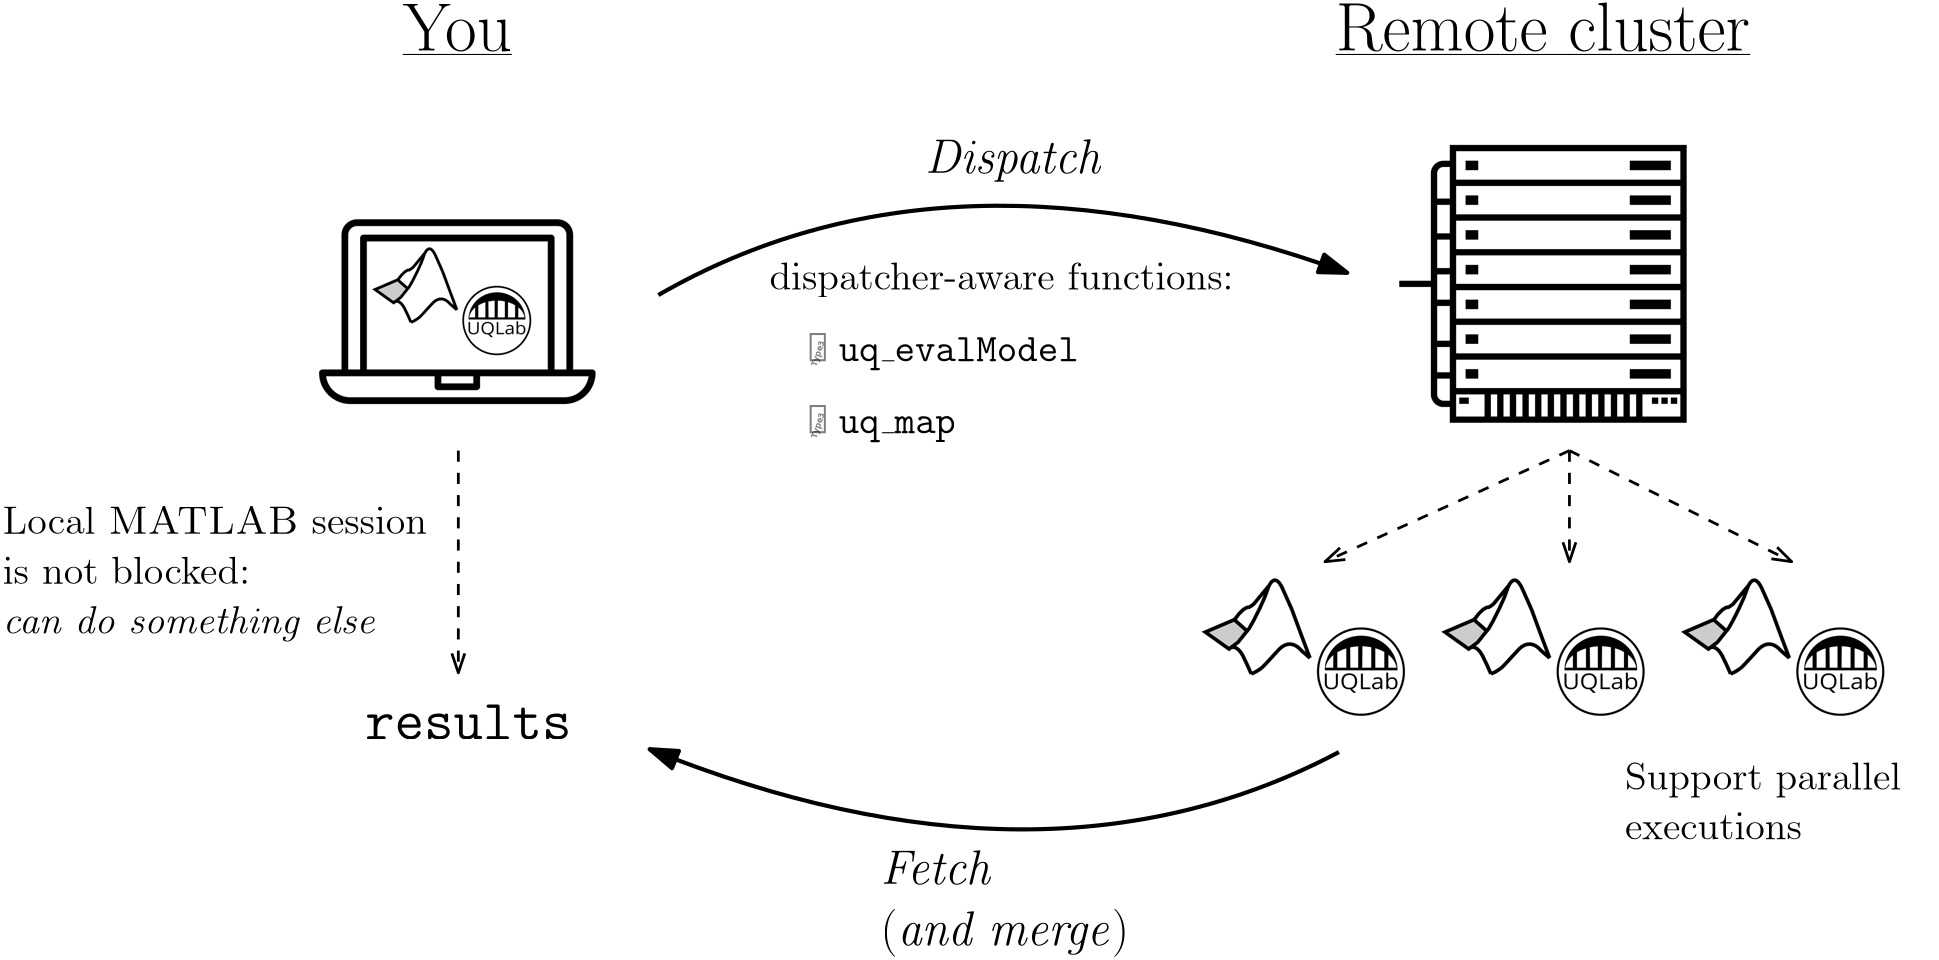 <?xml version="1.0"?>
<!DOCTYPE ipe SYSTEM "ipe.dtd">
<ipe version="70218" creator="Ipe 7.2.18">
<info created="D:20200828180511" modified="D:20200828181503"/>
<bitmap id="1" width="512" height="346" BitsPerComponent="8" ColorSpace="DeviceGrayAlpha" Filter="FlateDecode" length="717" alphaLength="11708" encoding="base64">
eNrt3EtLFmEYBmAts6CslIpoUemmA2QRdISCDhS4DGwT1KbsAG2ylfskyDSopE3RIhOKIiJN
hFpoan6+PyrEbD5ISnGCZp7r+gn3Czf3vDNMTQ0AAAAAAAAAAAAAAAAAAAAAAAAAAAAAAAAA
AAAAAAAAAAAAAAAAAAAAAAAAAAAAAAAAAAAAAMB/re7crZVSiKrpylBKT9cKIqTdXRNp1uAW
WcQr/rP9ad7HZnkELP7M14MiCWTPz+LPTJ6XShCrqoo/M9MhmYDFX+XuCunEK/4qPWsEFK/4
q7xsFFKJi384/c2H7XIqa/FPpkX40iqqMhb/87RI4yfFFbD4M5V2iQUs/iqdngMDFn+V+/WS
i1f8VZ41CC9g8WfebJVfwOLPjOySYcDiz4wdF2NB7bs3lZZvqk2ShSz+FykfXggXz+Yboyk/
XT4MLpTW7u8pV49WCzVe8WceuwksSvHfHM399NN710BBi3/uEbBFsoWw7e0/OP00c0qyBVHf
OZP/+V+Xa3EcG7H9Qtv0JN/jf7dOpoVSe+Gb7Rday2B+2++MOCPPQFf/xXQ0nxnYa/sVVFOf
7WcG2n6RZ+DrZW6/0zIs9gy8XVnO+V+TYNEdGbH9Qmvss/3MQNvPDFyaygnBRZ6BV8VWIoc/
L/H4H9p+5ZqBvbZfbG3jtl9ozQO2X+wZeGdxL4WnL8oq8AwcPiCowDOwv0lM5VXbPvHn7r9c
K6RS2zmg+0Or66jo/tgzcOF/wkx3uPSLYeNCM/CTH/7G8fttYN8GqUSaga90vxk4b2i/QMI5
9GsG9q6XRkAN3XPdf8mdT9QZOJbSA8Mvrh09e4UAAAAAAAAAAAAAAAAAAAAAAAAAAAAAAAAA
AAAAAAAAAAAAAAAAAAAAAAAAAAAAAAAAAAAAAAAAAAAAAAAAAAAAAAAAAAAAAAAAAAAAAAAA
AAAAAAAAAACzfgBgjwBteNrtXQd4FEUb3ksPJKFIRwi9gzTpXVAEAWkKAqGIgHRFiChNpUQR
RBQQEEVA8AcUEFCKIEgVQhekd0IPCSnXb//c7N3sbLm93dt6cd7n4XnI7uzs3Lwzs9988xWC
CDrkS/jplMWeeu67QXEExn8NJRdYSC+eLiiNO+Q/hZB3s0kUmRPCcaf8d1BwF8nG3yVxt/xX
UPY8yUVKQ9wx/w0UvkDyIasV7pr/AmKPkfzIbIE7J/cjYifpC08q4+7J9ZhN+saF/Lh/cjla
Omm67ctalWv9rQ0ZAJtDcA/lasRdo8m+Wh9cqnkaGQDv4C7K1VhCU32uqOdazGb6orka7qNc
jNr06n8nHl4N30QPgOMRuJdyL/bQm72ayOXIA/QAmIB7KdeiO03zUMaNYrfhjYxncT/lUkSf
hSxvMTFvNbLDWz/hjsql9F+iJ3kJ9s1P6KWhNe6q3AjTGpriDzh3w4/TR4Em3Fm5ENNo+q9F
cW/Xp7cGXXFn5T50c9H89+cr8A28/U8o7q7chjqZiOKP19in4ENYIAH3Vy5D8Vukr70fxGhY
4Dw+BshdiDqE0J+eh79QxFVYpDvuslwl+q9CT3nn+Co2EBY5ivssN+EDlH6XTyuP0H9hoba4
03IPXnWi/O/yXTABFtqJey3XoFo6w8jnNd8lw6/DUrVwv+USPHOFQf/TaIGyo2Cx73HH5Q6E
72Ha+P0oVDjPA28xS3HcdbkCS1g2nh0ES0+B5T7BXZcb8B6L/vthgsULQ7/Ax3lx5wU/XnKw
+J8nerkYhnsv6FEljW3iX8/PE5XhXvECVgIHOwpeYtN/zu8zv8Gyr+AODHLRn+vmPdHvQ+3E
KIowggGLOPS7yvh/6iQsXRt3YTBjNNfB708Rj9GnQMtxHwYx2tm5/A8S8Vxkire0DZuCBy8q
pXLpN4vy750My0/H3RisiDvL498tzrS/YBbWAQU7QrfSrNOB3jqKe3gxfOBt3JPBifmIzA/N
uh6IDPJG64AuYh1QUGIQsuh/Af/3pdjH6cWjE+7LIERzK03/2lnwv/XFPt8WPrIbd2bwocwD
mv7kvDDixwXxNZyAz9fB3RlsiD2DRHUsSc/lD8VXMQA+tAL3Z5Ah5Fea/uwG9HmOq6z4OiKw
Diho8Tki+vcmqkK3vz1SKpkE65iJezSokICI/tMIYin8Y7CUWgphHVBwogmt7SF/NhFFzAHy
SJ8dDsedGjyIv4eE8sph/ONAdfmVsA4oCBFziqb/bimCiH4YsD33FlhRZ9yvQQLT/5CzvkY5
F4bBP7+TWtcLkowGMIyAmYjs19c9Hs7BP5+TXBmtA3oe92xQoCcS4gVs2zrDP7dJr60/fHgl
7tpgQL0smv7fQAifvfDvdtKrC4chQ2ylcOcaH8XpGJ7kWZDSrx78+3QgId0+hI/Pwr1reET/
TdP/qDy4tEZeQKeCMGRUagzuX6OL/kh0R1srcOlZmNnhTmBBvRfCGkfiDjY4kOiO5FvUpTnw
wvuB1VkR6oCu4oiAxgYa3fFz6lIc9P3LeibAWumTxFdxFxsZvbewRX/U83t+oNW2hlXsxX1s
XIRMc5Jp3gXgX4+Nf9gNL3eO8gHXTAeFboC72agotgP59j+u4Ln6Bry0PvCq+8FKVuF+Nih6
PkLod7TxXqa3g40DrxvrgIyOEusYHj6J3uut4KUjcqqfCKtJwn1twC//CGaAj7/gnc3KxPIt
AHVAT7AOyHCoc5jp3zcfmmpUUmrrvgBWPgr3t3EQ3iVp64UrrOBOSMi2xUqp7rAOyIAo+HEK
j3P3ELoAHcZNtup+E04LYzBEjOFx7SdvNESKTFXOfLsVj3CBoR9CB93iS92+PB9SJvKugu4b
R+A7GuLe1x3PHeFj/x5TP/+WkiF8+sLKVuPu1xnR06w87LtWMA94QuSY/XFFzdtYB2QQtDzP
N/kvsBN29oK3dijx1vdhdZ9hCnSE6WsLD/sZ77OjeoTQoX/aK/FerAMyCP1kBnfpX1uaU5Ce
/meUyeT6NQwg8wKmQTf63Zo4G8L8lm5t27atwS2ITP8ByrzaowM6v/LgccyDnvTnsO6l9kAz
XyV702l+IxR6+UZ35Oj9NpwWSG/64cL+sm/9AC38D1RM7rRdSGfYlmHoSX/2NIGJTdt9XA5T
7P1wTN0Lw2ToQP9ilP79lQWKIjkcByjXgPHK7igwAp/9zsWCQn0fNaY/UcKBdYDGoN/RV7As
Mv37K9mGbdJCSGOoRX8f4cJ9VZn+qFQxGDNiXPqR6Z+gaCuin+BTYH2A5m+0v+6nMG2vfUlh
Qf1bqHcqjznRECMlzH4ilD4f6qdwO1rCmqdiUrRDrWwJ9COx/5Se/oQJZpG+ZsK0aIW4i8ji
/xqh3/QniI9g3c0wL1phFTL73/Bbmo7Yc1F5NV0FePSwBPOiEYZIoh+Z/n1VaMx+b+Xp0ZgZ
TVCT/vg7exL6Tn90ML6OqdECeemTPPIj/8VDL8DSfdRoTj44GrdibrTADzT9e0X43gxQd/oT
BAwuai+OyVEfNJ/kg5KSpv8b6jSoI3zBOMyO6qj0lDb1EpOFi07be1ElR70w6FVyBtOjNmLo
NNyiwi+G0pqC3mq1aQ7ODK4V8tyh6T8sJm0jnfHvnGrx+mvAd8zFDKlL/3Ekok9pEQ+EQ/Us
2Uu9ZsE16X445kg9xA55ith5iwq996YG058gxknNJIwhHeWTGO7dcwhp019N5UxRu/ct/8M8
qQJT27XMoB5HRNnwD6Yjf6uarWcrNgNTdeEfeYHl32WtaKDpTxCvw/cMwWypvPBT2Bkn4kna
3/8fdZN1RUEzsP2YL3UXfpi6wX8Ejxg6GtBrKjeTtkarjDlTUuI/S/rCbb8xHKbTfmFq5+pr
JuVECkMcKs1PJwWQ2lL48VJ03p+eqrcVCijXcVpIRRDy8u8uUhgWYZXOT/S3Qn1O6MhiLTF3
8hE3+iLpH67xAlU0pofPy+o3uAx82zLMnlxU4JP4ebHU55G+iQ70vVOLNsOccul5MIGyFv62
m12kaGz01du01Ze9hhbNHqy2mQGW+HnxdxHeevLclJ/mRdoXK0tGTlEM78L/hJSKK5X4aqIT
vKcW0qbtq6FN6rOYSPUXfiSrY1NuXc/Se7+xGjW/PXzjeMxlIAv/OTJAmHv6nozkpQithi+M
B3oWsykVFQNY+BEnkBGs6hrRC8krmv2G2fCddTGhWiz8CL5kaHhM0CeH3KXdz6gOXzoPcypB
cA584UewPgqpko724aip4S+BxmkPsBmYNgs/ggN0rO9omOKRXKDlbxkLX9sZE6vRwk/jbLy3
Wjrnc3pRLX9OEZsCqSXxwh8oUjxiV8lMvRxyYF5o6zOYXn8L/5cZpMLI6ABqXknH+orU9jf1
hG9+GxOs2cKPhAJxW9+1hJnZyC4a/6wImHL2kKG6O7r08x37D3kvcXqSG5MTxyZ0alatuG6G
CnFD/iVVQhLxjBn+sVvzX7YIvruKEXgPq9pp7Pyt/2by95X1yp8/fNS/ntbHlSos/Ah++JPe
+z2neYc3hi+frjP1eZqOWHrULKbHnJc3fNJJozMStRZ+XizWodthqJlbOpqBFej02UGbxM66
8MOwKsG88LMUwjn/nhbToesnwSa01of70CYzTjgD7LUbS3oUULFplb7M1Grqk85H5AQ9uj8e
9v33Orw97+srH/ruE2vq/Ss5uJWaavc9cf4arc7pdUjnnZot/AC/ROoy/6D4kal1TrCIzqt5
5pfr1p7vprzVpUmlWLRsbHztNr0TF2w+85Rn6hx459mgXfghrhfRZ/2F0Wlc2pqBNVzKMZlM
+W1mz6r+ZkF8hwkrjrPXA+fvPZU8Na/+TabG7JMWvRIyxVCbmzv7b/2h4UuHHmcpQg5/3lmC
6jtPi/c33WfW8HBuNYUW/i5/uEjN8YFuwvdKkkzffyznJ7vKavTGSguZbjJnktrmlV6Lqdb4
nYw8mq7t7eVHNI4bc5XUAZv023y1PbzfExBwsjYL/8+ouG/5bXgZGUqDDksZ8uPZt6Jktm6q
Uw/69QzFHQINj69q0IoOe1Dhfecg2eEHwtoufoBUeXeszKC2L9zWnv5kXYMwzIDtaK72q1of
RH71ydEKKTzCuvyKCIQpo+WtAc/8rDX99/S1v66olSfY8zuQ1IfLGytZdYmJl+m67wyVFzgx
IUNT+m16O2AegOfRaqoA4tfRYvX1dwsq/hnrgnxZzrwoq66yB7Xkf7jO9CMBwRNUe0f0VDoG
+qm+6pgb1ltFHyJsrSpLNZWknRiov/st7QmmmvFx92vw9/7VXj0xs+wyOAJsSbLOiVvf0oj+
YwZIwvAj3EKXU6X+4hvolVnlyBbxi6EoePUlORXlW/1fkP0ovAibM0WF2k1vpXmrP99T/S1m
RVp+X1nY6GKgrYUB6CdCbqioAij7B3RsHaVN0vGWx+DskuVMVfaA6vwPIwwBOvCU4uOxr/fE
zrmksGbjeaA3wr1rkRwpIGyaQ136fzAG/YgK4DtlK45dAcMe1JMiMDTpNGDczCUbN+7Yn4Pd
GxbP+ejd3s1Ki982FFjq/UXnn5fT/saqngYcijQI/3ROMGWtAOp7gyKZE8WpZCIbDvn010sW
0mnJyrIgx3A2S1a2k3Q9PrZ0VBtxpn/NvL4a9kRZYuCPuVz2o0AHHlUy2/wwq3fPV0nEol19
wKJ/HM5sq7ChXJaDfLItsan/mRM5w7t4r5E1plUTA40h+7FVAMrZoEd6Y4yax/i1LS2W8L80
Mtsutuuynbaj0xv7q7WJN5ryWVmWomX2q8P/UMJAWKW4CqC4V4l6zo9Zu6nxZxdcZsmSltmZ
tqqncFDl2GWesk9l7QPUEQOXG4l+oh1sl0Jpwet5E98sEZbAa85McVoCdZ+y2n/vIXja191j
aeIYLevHNLqSi2U/lgrgmiKOAC97vpoZgoGsi394yZUtqxtdtsxlzQSUFpVOewp+JetMMG6V
wvTfLUkYC5/AprVSoLY3PZ/yy0KhDJuuc5gV6Eqr89rbvu3H8nqZ2yJvZ9PziaKyX3OD0Y+k
BVfAEcAb0GCbb/eMqEH/OK1Kdac1a04Zn28a5RmLB+X5ipTZpyD/Bsy6AX9eZqxchf+Xnppm
+1xz84x7YlF0PbU4f6nu81vkUUGelGdir6AY+I3x6EfiwQ6QSf9XHplrhK8S0WMfmxUXqOyu
db5SWdS47tEFlpL3yxpdVqapByMNyD+tAvhTniTp2XRld/WlFxj1UHn2wVfAtaYC/ytLeE6E
rpeR2Ucrc6XsRwH+Nld5OfR7NP6Pmvgo0PGmhVQLVvun/FJenCfa+RW5KteEdPmfqsaGpJ94
AbZwmozF/xuqivs+4thV2OhU1bvG/DCBdzeY53fq/kW5Ke/jZYuBbxmTfsJ0VQEVQJJnieMX
xvIm2a2kyrAf5tU3Rqz1yAByI6yFJdpktW8RYVTQIcgDjgXwAfX8Tf7vcPPbFlJ92B3T+A6K
Qz0necmyTzibXpPRugMRetEbWqBAAUFlaVmXXN30MA/9vJ6EUZ85NbKqtZ7ny2sftt5jGizb
CiluRXDJfnnavPdjcgrYvWZe27Hgzao+FKZ/yVQBvERpWh7y2l7XOm8htYLd/j6P6iHcE+5w
qfwe7ZkaWMNszTQn/9lxOzjbrXsLWvB94unk4wMDeVN1SjZO44smbprocJAawnqIR9CL8jgg
TZTfq/F/BdSswRqTH95ru4819848rogWA00d9gTwriLUZzGLT7Wdb4uV1Ba2xzxTLSaZ2uD2
kN+zYdPsktuUNUhb9iMTLgkdnW1uyH5ghQwVQCR13u/kCyVd5aqF1Boux/vcz1xxaoxmKJFh
q8EliS06r22Mj9Ch9/y1aBvLOLINvCM9K+xC6sF3eW71sdhJHWD/mXssWJX6cF9TIt5x3GJJ
zVmhbYCllifETJIVjI4wQTsHyVlh+1DP8cUwnOog9YHlFPfEpyX1IdqiiJWDBDHQPEZT9mMX
i1Sz3e2NPvYRvN5GouxHRUzayd15hy6xk3rBcruyrz2qMp5Opfcac+1vclF8J63Pz6cCkOaa
EEvFEb3KPWKP2mgl9YP9KfcY4lvqdFKZnVioOG2gtmu/aYokRcvFOvSjewNTAXxPTTeuj0fB
ZAupJ5wWTi7lSCrR7i2FQhCIEQMzZmsZ2zVuI3eV//G9l6oXKlAgvkHv6bs56gBzX/jsIHhR
yl7lVV9WLQX+kT77XeYspjWwMxMMZ3t2VgBjyWXvwNGIUKHj1ir2qRWz9fs0Viv6K7BDV96a
UZuxE4rtu5nFimuqiaMC2Cv+jcUe+NAa5z8lhTF7loO0Xt/7/dQ3X21Rozj9BTuSs9suULpG
mz5jZy7/644jp5yUExiXjeMH3tEleYQLopcY28BbGuVYqsva9R3qwqMKLTw9jVnqe2+hH6Sr
AExbwAMXOIbe+Y6Lpd9sIx/umTesFXI4R4/iw0zFS9m2Q+YdziCtZtEDoB27YZSBWppi/lel
94gSArTIXNCGaaBw8gUf5fJ9yAylu9yzIWoNr3ws9pXUN8PegLMwiv32u36f0oFzLEvzf5Dv
paVeEW047rKyzzOjToEbm5XTtUwSs8n5W30P6E6MLk8dJmD1/ux6RuO+NQWoAijymN9oJGyX
2Nlv4auW5v8A/3vTxH8Cstm7r2rU4FEw5PHzYnZcVyqoTH97Rpdv83PY+Aojhu4iagDQyehe
EPdOysA+mbPzX+pH9LNAIc8mzP9ffvi32/1ZldjvlWA9PJ4yUlMw6LYoMfBuHXUXf3RNtI70
G8yj+C60cbPAtTJQBbBC1DspzzEL58x3guCKaCZvzz3j/cMhzP8eP/zb2reee4sUFAesZ1kb
8LCjAWg5/OA1thiYdSr5MqsX0tQcAE3RsOV3moj5bs1CG0dFooOyTHY+ETVEX+Zf/bsLqCAs
rutTqhPEdrjBE+Z/tz/+27pX9E9uC/kRWrezvoS1wB7C1UjJ/i/FEAP/AX5psa/+wuiJlDKq
0V8T1UYfEWno+Ca6l5rlbvFA+OebIp7/kJL92YZFz/lckZ22R3MpCwHIPynM/x9i+Hf7ES9I
s/rUelvnsB6nrN2OKZr2yDQG/mw77f1QdTNDE6xWqs2yd5C3bBetcOyIzprVkQSRN8PPhxdF
UbCLcLFDmMZed/ia+nu6eu2vaP5DBfnfIY7/HET0PuLyNfDYB9ORl5VVAlCof8Ej6TFOmHuh
surBKFXoL4rqIVdLsDLsjPbYngIEsRz+Vdnvw5TQw4katJ5/KbaY51WkC9H8hwvyv000/+5F
8Ds7vyTgymCtvJ0pU6g4ZWmIBrqF1ayT5/Lo7kAV76+4Y8gb1kpydu6KfgIuVSRawT8+8fdo
NSDeZLC/NcN5ZT9r6kRGoHOa/yhB/rdK4T9HqP2UX09sO8maFL9JU3OIRbdH2Vwzr2cOIS3p
pzz9UajosU6ihWsCY4tS3wTd3G75G0dUF05iqyD56Lc+eJtFM81/HkH+N0vjnyDyTc3iWwOs
85nFqoBx/1RxpUwpvmUzdjdyHKR45sKwDcjv/FVyeOXP0G7KfIVWAbQVfq4RNUpY9EVc5H78
LU/GciY5zX+sIP+bpPJPEAWmm3nWAGcrZql54OocbfTyscgCfUphJwDTt+gnPAD5YgwqNzvo
4+OVwo9RTlV92ZI1p+ut1mk8ERpo/vML8r9BOv85X4HvnJxTIidrpBYCwqtZozBshREZ4CNl
q0bn7+mAwhy8xlgwYfDr7Pz+p/8Z1haqFnv2u5zreB2vaf4LCvK/PhD+CaIej/w5j1mECnqy
UBv+iUq0fsimaKrnUchPvBygpUGbJ9IN1qnpz4rwE3aak53PR4h7mv/CgvyvDYz/KL5NINP3
Nh84urAU12gAdKNX2WMKhkLuiyze9ysGWkv163z87xPa6/JO/wmcDbhzoT/+iwny/5Ny/Duu
ML+8E8HVGRrx7xE4AMYqVmknZL6l1Q68nuLJfANAQFRdxTf9i3Ilb//8lxDk/0fl+CctzH6P
ASrTVK1scyKO0kwpdfTUOIv+ddmywkrFbOHpsOk+i5cE8tVZ1vRfZgmA/1KC/K9UkH8yg6l+
pZKfvaPVAlCFnh1LlakRVfo7usqrK3Qht79u+1QBzOQTEJ7jOfbxz38ZQf5/UJJ/y9eMQsUA
ITfCtBoAk+heqatEfeXvInL2QNnVjeHS185H0TyP3HcfsNLX7LMFwn85Qf6/k80/+k1yVOZR
YHfWiv/wE/6ONSShyAXkl41ToMKenM/3Kh8lB/FpiDsiez+bSzT/FQX5Xyqb/01Is6y/MTdl
TgEVswpo7JJqXyOAfGgabWWk2CYPWfz7UgGA5Cg2loXRCSdtd33FKZr/KoL8L5bNf+UBdrrb
Xcy9N/AJd5bRbADQsSP+lltVNOqEvlyh1D3V2PtA/nhFVahzRubFtg7a76LTQvH8VxPi37VI
Pv9Emyy4S7L9zCjWXdxJl2IoQdvdystSSYSimWo3KSbCFGPtA/cLqBxZPX/Ay7/tSQNCAv81
hfj39bgk/omaD6Bk4mRkowgHEtSdUM0GwFR/hk0iYVqGkPSngkYFeTf7VwGEpQA3aubmr7GX
cduN8oQU/msL8e/4Wgn+iXIp3gFgXc6zj2mrGf8xtIOGrEiAnyMUJStqxRDGNGXlEyw6gjus
XAHbPGus/a57Qy+B/7qC/M9XhH+i9E3vAHAwTnzKAdFAwzSsY2C7NsqoZSJqtFFU6Sai+8Ab
PJIFsBFyxjOuxXtkLMdjIM9L4P95If7t85Thnyh11zMALMzjNxC45Il2MXmj4QLgqhZwJQmI
0v+O8tJrD7gPvJHEE80tPJXHMPtj6hnnU+pzLp5/Xitcmv+5CvFPVH7ikU8eML72o7RVAaBT
N+Cjx86o0v85Fdro2Qfee5l3W9Ee3BzJ/Go89DjbeMIKieff2USIf9scpfgn6nmU07ZODIHX
wbOVURP5YNMzAnRCb4WoabLViSlXwW1P+q8PYwJgb+JkHtt0oYakw+tuK55/R3NB/mcrxj/R
jWqTczuj5E4wi8K1GwCzpDtZMlALOay3dVCpkTn7wJR4/lshD3k2hjvANLJDLaR4/u2thPi3
fqoc/8SHlAjgZJw4DQHXWmnHfzF4Rp4eyAJQEfHbc/ZRrZV51/hyVmrAc4T9DKDbQh/WS+C/
jSD/sxTk37QNfALM7zFUMkCW+lQ7/onV4k2seTRIaFLadwgdQJ1iMQMEDHR3rONmbAD829oJ
8W+ZoSD/RMEU0KzjjKIngb+Whh34PBn4ApAPDez2sR70U4GCL7HYdE8iBxIBSDz/1vaC/E9X
kn+iBWiWi3FwMcPnKbRa2BLwAhC9T21XEr+IBR/RBYxrcW7pz4oORwn8dxDk/2NF+SfmuRcq
M2Pv0ky0u6NSqAe37xnS/A/CtyL0bwjVhX/Kc6oL41qvHJHGcSEiIP4tnYT4N09Tlv/omy52
UJHQJ/zxizRZAKZLecz0PUL/Lp3ySM0GQhtT5bw2R/p3NiUC4t/8qiD/U5Tln+jg3qg4Gcfa
YFJdIYy/AMxBXbxj9aGfShV4iHntcc4yvo4IkP9ugvxPUph/4ncrWwWUCIqV1GcBkGC4MQkN
21hUJ/rDQZQRpla2spuHUgHyn91TiP/sD5Xmv4qTHQ+gCSj2upa9WDeABeA91EentE70e+z+
mZ01NJttWSmF/16C/E9Umn9iRY4IeBa9EAGG9HxNu5E+ZZ8p8onBTtoo6lE1vej3nJcwVYPr
nKS1WMD8vyHIf6Li/JfLaZqTEd1mjz9nFzUXgPQ4kfST5HHPQ1lNdKOfOvtNYX/+LWwzPQn8
9xPkf7zi/BMbbKTtFfTCF4AHk04LwGix9JPkYTsV8ko/+glgH/YrUyVJkq6qAfOfNUCQ/3HK
89/ISZoZxisDfNqha7EAXBWxj3/L0537cj5Vztd1pD8kk/vNesnu4iyeEvgfJMR/1jvK80+c
Zxnf1AHluhE6LQDdRNNPkn88IsfoSD9RAbSCeew0PtvSTwb/gwX5H6sC/++YyZvo35E2Fdzy
/aGlKDdbgLcRc5+t4/Skn+jCY7K5kjTnlcH/MEH+R6vAfxEn6WQEgzgt4GmsGv6GLWwodvbn
YLau9FM5Xh1Me+NzPEFaJPA/XJD/kSrwn9P1rvro3yAY8lGNu7IPbOEaYfpdxqGfWAKUT4xL
Jis5QA7/owT5H64G/++asxPQvz91l3ustSbtJjSBKB0s9FO07WRcKky6isnhf4wg/8PU4L8G
af0A/ZtKC1VA475MFEOrseiniPmWcak2U5iSzP+7gvwPVYN/01PmATYVxrqexn2ZH8ZaTfcV
bDlkDUr/TN3pJzK58Z478vnoS9D/jBfk/y01+Cd+JxmOwOVAwR5ad+ZXsI0+9nTldpNIQJ3P
9Ke/EGgIM9TAEHKkLP4TBfl/UxX+P2YafEW46AjoGqIs9Ji9xqcDMg1xLxDpBqKfqMnjuz6D
fLs+B+scZgqOdfV5cdDuLbCA5+5Vm+eu8yP+x9OtngKu4bz3m5DeAmR3ntvvk6nc4TRN8+6k
A3d255n8f1In4A+MQ78nOjAzoco6MhjBTDtwkWvTpgVa+PazNg3x5nM4kWIY+omuoEXMmJm/
BiX/JMN7+YBAqEFtdEAsL7iK+xGxL0Vb+3QBvAkaxNT27QxO/hkKwI0CqWbUxBv8cQ7Dx6DJ
XLJeSjEI/cQ4YLHLvLYvOPlnhIID0RROat+fYTegGxziaNvsH2ZT9xYxCP3EdOAWyrx2NDj5
L8nZiZ3XoUMnwPZ87r1UagUrj83lFkahn7JAZZnKHrI9CD44mQ5MIKDNDR06NA5u755SOqCi
c1gxNB2zow1DP5U7lTVPhiYFJYow9QHuwAC69Sh05iualEUadvK71Tpa+8ppBBCU4akeb6Z1
QNfDyixix891fBZlqH5aopOcpDbGkqQlVZf5T9Bx3A5ywqcaa/Ln4DsQbypX8k+Sdl1e3cyn
hGpPijJaP4EE8UdyH//AtyJbn3cf9kH/sfrG66elQCGZ+/gHZk3p+ry7Fy/7qcNDDNhPuu2T
A0LB5Bx8L6bkFOBVo08raR0QEtdncWFD9ihw/r0eLPwXIdm+3r4AckHd1amZ4zlnU/+rZNAe
Bfvk+8xr9dvmwIcTUxv3Pf5bNQfN/zX5yo1rlw+uS+ruIwlTc/fjERrwr5v+x6sDujoFbv2c
a6sadkZ9yPOdBPr/BvzlgfUKj2NVtS9vMkf84ZF8/uy3feUHU5p/ENLulF69Oi85Icx7jGpb
UYkwLkD0WmeoTP6r8eUaSvsgSj/+gQH4Xr16FQQf7AdEkNnxhv6iUueVRWTxHzrVzr/huVhP
N/53C6Qa1QixZjJ5SB6DS1SUoWx1OfzH7PAGLl4+pkfrWrXb9npvnSeipfUNvfg/qXEUcD4M
qGF8ifo5wFNrGfzHeNQdm1oh+9uI7kcoMWCwTvzf0DAXdDCjBE/WR0n8h1ARzG6y0x+ZBoOD
L/vLuvAfAjTv72N+/YEylB4dOP+UvUNyIW7ROiCs8KPievBfErTqDcyvX9zjRn+Swn95sMvl
DyxeL5sjhCnB/34RBakIUE0xvX5xkJu5RAr/a0DERx/6DcoLr5nC/IvJtNibx6wZgw8rQdbv
QPmPdwiFLQ455r67RRr/oY3GfX/sVjqZff/UyjElePgHg7XUOz+fvGPNuv73V6/k5akEeGLa
QjG9fvGRu6cyTQHyD55Oz++r8v7sbIx++W+9gpGx0vFLPIf/NQRRaR0SQSE9iatpBMea1zC7
/pEA+rB4gPyfcf+5xGflUSCr8Lui+S92hqNDetqezf8yYlA2s8zNhrxftW2YXf9oys1dKZ7/
UuBhgehlIPXcH6L5N532ZHT6a9Pa3y9R/8+sw+L/K+p47cmJ3TuPP/a4nLJ2n6Y0vP0XiTiw
AZwQGP8g26pLIMwCSCv9NET0+p9TPu2nPh65rczXLlZeTcD/1ZyrGUm1QaUhDRYDCeQpUwIt
xePVjMGPK+6u+jEw/j/xZz1Sg+Ww7Y//qK0DUI05FcevPpN/d65lJFhyXbCDPcZImEslNGuA
yRUBYK56NjD+V/pLtRYK1AMdAt7//eIuP5HN/z8xaJmqIAVzP47474rF5IoAsJSyRwfE/x6/
cZZBOuahAfP/IjhZYPHPTjA5jhPsC7jhX8bcikFnjpJGPP/H/SYtAnE/EgPmP8bJyE1QhNe1
PuIxu8Fg1K3E3IpBMZK5xkrh/5z7L8H4lYeZcTgk6//cmWkvsPgfxbvLQOJ/UdF/hmNuReEy
iEIaEP/n/Ya73scMxCqZ/+tugZ/FP8eqpAcrhHVfUKwOplYUgAtQWkgg/AMriylClZ9mrhCS
+b/G5d/JsampzHJiB06NWWGYWlEYxI4ALJ7//X7VLMAqdLA0/qOee338jAWr1+7YeSjZyuX/
DneX4ZYSXLS2H2iO/sTMikMlkvUVF8//Wr9WVk+ZsbD88m9qMeukg6UCZvF/gftUGiP+Rxnw
1CTMrEjcAdnnAuF/jr/zeMq8qIZY/kP6nuExI2Xxf4z73C1GAtuhWPsjCcBW3pYvAP7B+V62
QKp1EF3eHCaS/yLeyFPZpzYumzstccSQni4u/8k++K/I0Gil4sNfsejKClgILPqa8xYNc/OR
Af+kokfW9V31DJZqRpD/QtdAdf++V5sWRp1c/nn0zelotRFpOsV+C1bEWJifcZARqitv0aJM
xZophXN4xMRxVpRjQf63gZOc/gxbBKd4+c+7DHUgmTInhj/84e6wh3AZBz6h/Gka6rMMMIGd
xT8+E201ZEcXFeK/ETD4YDoX5uH5/js4bkVVGNH+wX7WWQLTKhpjmcf4b7n/+pm3JDh6Rxyw
KeuBjr4qXs42LhPiH+zamUlniXge/rmKnddQa49wYHPyF2ZVPEo4GQmzwXRKi+ErCTb8/dkL
/DkfHr01beziQvzv4hzjeTR7bP6H8gqw3gRwL/HriDEEsBcwDtfVM772z22BtS9q7kedtM/l
rTUaDI5TISL5/5friUQdMLP53816MNJ9SEC2RAeDsyQmVQLeJhkiH7DbflqLUyw/oOgbxrUN
PlNehoN9mIvxQRfiH4QdZaTxJKra+fh31uD5fJ3zCCF5gcbpAOZUCgrbGScokSB6+m2233oc
iF+fzrSqL5JCBbPnaNsLU5t5ZhI+If43ue8x4iLHJvPpf3IEUMbevjRwNh3h+YsyGRqJOZUE
sPVywIzvLcB4yBzGILUNtT1PYD1aj4psfbo9YxcQOZTKcrAxRDT/o8HoQjJnldpP8vNP/oKY
q5QEg/VsNPopsxTElEoCkKCRc/oRVD/fntaUOmwzVRvqiQo9nfNss1Tqztmkdh4S8r04764n
EV4kweV/3BA2QE6YEsBh9Kr3O15kUs68fnyOy79bBXmxn6fiPMPB261eHVRFlx6ZH4MeEcCI
8hY930d4QzrYrx7/8/D5J15/DD6X2qqnYNSXB+f2HboIU/k4Z7A1A7f5A0VYwM0p1B+nv54w
aurCZHcD0p7/gMt/B5Bo1/znoumT52+lPAFcgxm6C/IlzKhEzAL91oW+0OISD08XWvE+HDUt
k4/VQ9x4h4L8h6xiXb5ZEyRUYfJvjo5cySqXDR19Y8BAvYl1/1JRzskOmBM1+iqrm48kRPp6
vPjHKexAx79141ELCvJPhL6DBst2Li+Qs4e0svl3u3/2uo4+vY22Lx9FoqoADPHYzk1cHNJ8
8m+ebzt5d2OicDbFkCafbLuH0P8Cb6k1O3kBc/cVfu8AtaLbjyVRLh2Ldu6kDTnz55TtC/aW
Xb6hhoDzyMeIOjAELFrmIphOyXgZdOd6zvWYUrUa1SgpMoxRVNl6jZ/vCRi8XzvAhoSXrdOw
SmERsVKjSzeoVYJ59kwlM1+G2QwAJ8B0qqhATe3AeeKTJtr/hr95stlhiAPlCLxUiaq6UuqD
dlr/BOrkdwfmMqB1FxjR2CooMpaANGnpqsv0b4u5DAjAjYpcpUhdlP7IkaDD9N+HmQwMee/y
Ha4EiA+oAaClFY7pKJ7+skBtnn9RprKZlGLuXe2a34cUGx0MgxcRlMKnpTK1zaEUAUlatT76
Bp7+MkElAz6hjPbUtJQaAPNN2jR+MslyY8CQirB/+e2rggHFMoDAgff+cgDsu8jHzwRh01eT
wqHIMMQAHK2SC4Kv4S9SweKKYQploSJQ3TqbB1u7o0EUKzQGBEZASKLO+aODrNmU+cKFSEyg
TMRc13bXpgzqAkcDVwvMn2xQBv32+sHU5uiz+NxXMQCfLfJSMAXPmw+a/KgQJk8BFLwXbJOp
HbD5JV/H3CmC7pTermewtLfwbQUPLjE8DtRkanxwtDaESj93Iz8mTiHkPU+dA+QJitZ+QtmB
tsG8KYb6IMoP7RBuZLxMZQL5DLOmIKikbtCn0sAo94g69Q/HpCn5TaVyV9sMrwfODyIQk/ew
u7+yiKU0Ko8qG7uZYZTs52yHGVMY1UAYBfKKsV1pFpOc4OUYyqAbpVT528ibgPcp+lebMF3K
YyrVub8aV7IaQg3Rg1GYLBVgotRA5HqjxlHvRsWJvlYUc6UKwimXYHJ5iCGb9zKlpEirjplS
axNwghoAy4z4fW1P+Ylnt8Q8qYYSl6kBsNB4K0BnC6WheAWzpCJKeUKArDaaENjDRrkXDcAc
qYryd6gBsNFYMnY/KjqVC6f4UhtV7lMD4I84I+37XZh+zQbALWoAnDGMOUDo1574UIMwOxqg
LGVaT6bUM0Z78mz0RJjqi7nRZhdAnQWRmV2M0Jr4456QcT0wMxqh0BHPgjtN/31gm4dUW57g
fb92iFrjieq3W+/jwCHUvo+88xxmRUOEzPYMgGu6+oXkX+dpxils76H1xPPEg7aM0+8b0NQb
9XVDLCZEa7T2KALIXaV02vZN8gxB52R83q8DSh70DIDUXrroIQ54Xp+GVf76IOIrb3DnXzRP
rhc20ex594lKmAm90Mub2SFtuLZSQO1jnhe7vsQu/joifo93CTigYaClAl95k5E8xGu/zhvB
CVZvgP9vNNIFhAx5CBM94KSuuqPOCS8b6YlarMUvJHvflzoQ974BEDYBJmm5NlBt29CGf8CM
IhuK4743Bspth6Rc7q/mCKi1Eb7o1mu4342D3jchMRcHqfUVaLHFBfNDzcqLO91IyDOZzvh2
b3JhFaS+Vw/RyaS2VMA9bjSUWO6k8+8trqNs5UUnIrnnjr6Ie9uIqLneRZN0bEQBxaZ+m/9Z
6YrPdcfafqOi1i/ICDD/2EkJSaDu7JtIasdL/XEqTyOj9ho7wlbays6y7MRNdaedRxN7Hu2J
2Tc6Ss9OQyl7unF4+cAqyvvq0jtoTa7tL+DeDQbEjjnHzOZ7eWGfstKqiOswc7+VUcfjuVVw
zwYNmnz7lJXR+e6GCS+KMtKKbTpiyQkH6+n9/bBPf3AhZuBOByetd+q+b8b1aOAjJ0NU5Q4j
v9h0ycl56txkvN0PRhQestPOm93dfOXI9p8WJk1NTEx8e0ziR0nzv9108FIGfyb4y5/Wxj0Z
tCjU/8cHZMCw7RpXGfdhkCOk3ge7MqRz7zj6xatxuPdyB8LqjFh5ySWa+5Tfp7fHFt25TiJs
8ObcHTfswszvWz7hRRy/KTcvBfHN+334xQ+/7jt7PTU11Uy6Uh9duZS8e/WXk4d2rqF6bMH/
A4FfCzs=
</bitmap>
<bitmap id="2" width="1200" height="1200" BitsPerComponent="8" ColorSpace="DeviceGrayAlpha" Filter="FlateDecode" length="1418" alphaLength="5763" encoding="base64">
eNrtwTEBAAAAwqD1T20LL6AAAAAAAAAAAAAAAAAAAAAAAAAAAAAAAAAAAAAAAAAAAAAAAAAA
AAAAAAAAAAAAAAAAAAAAAAAAAAAAAAAAAAAAAAAAAAAAAAAAAAAAAAAAAAAAAAAAAAAAAAAA
AAAAAAAAAAAAAAAAAAAAAAAAAAAAAAAAAAAAAAAAAAAAAAAAAAAAAAAAAAAAAAAAAAAAAAAA
AAAAAAAAAAAAAAAAAAAAAAAAAAAAAAAAAAAAAAAAAAAAAAAAAAAAAAAAAAAAAAAAAAAAAAAA
AAAAAAAAAAAAAAAAAAAAAAAAAAAAAAAAAAAAAAAAAAAAAAAAAAAAAAAAAAAAAAAAAAAAAAAA
AAAAAAAAAAAAAAAAAAAAAAAAAAAAAAAAAAAAAAAAAAAAAAAAAAAAAAAAAAAAAAAAAAAAAAAA
AAAAAAAAAAAAAAAAAAAAAAAAAAAAAAAAAAAAAAAAAAAAAAAAAAAAAAAAAAAAAAAAAAAAAAAA
AAAAAAAAAAAAAAAAAAAAAAAAAAAAAAAAAAAAAAAAAAAAAAAAAAAAAAAAAAAAAAAAAAAAAAAA
AAAAAAAAAAAAAAAAAAAAAAAAAAAAAAAAAAAAAAAAAAAAAAAAAAAAAAAAAAAAAAAAAAAAAAAA
AAAAAAAAAAAAAAAAAAAAAAAAAAAAAAAAAAAAAAAAAAAAAAAAAAAAAAAAAAAAAAAAAAAAAAAA
AAAAAAAAAAAAAAAAAAAAAAAAAAAAAAAAAAAAAAAAAAAAAAAAAAAAAAAAAAAAAAAAAAAAAAAA
AAAAAAAAAAAAAAAAAAAAAAAAAAAAAAAAAAAAAAAAAAAAAAAAAAAAAAAAAAAAAAAAAAAAAAAA
AAAAAAAAAAAAAAAAAAAAAAAAAAAAAAAAAAAAAAAAAAAAAAAAAAAAAAAAAAAAAAAAAAAAAAAA
AAAAAAAAAAAAAAAAAAAAAAAAAAAAAAAAAAAAAAAAAAAAAAAAAAAAAAAAAAAAAAAAAAAAAAAA
AAAAAAAAAAAAAAAAAAAAAAAAAAAAAAAAAAAAAAAAAAAAAAAAAAAAAAAAAAAAAAAAAAAAAAAA
AAAAAAAAAAAAAAAAAAAAAAAAAAAAAAAAAAAAAAAAAAAAAAAAAAAAAAAAAAAAAAAAAAAAAAAA
AAAAAAAAAAAAAAAAAAAAAAAAAAAAAAAAAAAAAAAAAAAAAAAAAAAAAAAAAAAAAAAAAAAAAAAA
AAAAAAAAAAAAAAAAAAAAAAAAAAAAAAAAAAAAAAAAAAAAAAAAAAAAAAAAAAAAAAAAAAAAAAAA
AAAAAAAAAAAAAAAAAAAAAAAAAAAAAAAAAAAAAAAAAAAAAAAAAAAAAAAAAAAAAAAAAAAAAAAA
AAAAAAAAAAAAAAAAAAAAAAAAAAAAAAAAAAAAAAAAAAAAAAAAAAAAAAAAAAAAAAAAAAAAAAAA
AAAAAAAAAAAAAAAAAAAAAAAAAAAAAAAAAAAAAAAAAAAAAAAAAAAAAAAAAAAAAAAAAAAAAAAA
AAAAAAAAAAAAAAAAAAAAAAAAAAAAAAAAAAAAAAAAAAAAAAAAAAAAAAAAAAAAAAAAAAAAAAAA
AAAAAAAAAAAAAAAAAAAAAAAAAAAAAAAAAAAAAAAAAAAAAAAAAAAAAAAAAAAAAAAAAAAAAAAA
AAAAAAAAAAAAAAAAAAAAAAAAAAAAAAAAAAAAAAAAAAAAAAAAAAAAAAAAAAAAAAAAAAAAAAAA
AAAAAAAAAAAAAAAAAAAAAAAAAAAAAAAAAAAAAAAAAAAAAAAAAAAAAAAAAAAAAAAAAAAAAAAA
AAAAAAAAAAAAAAAAAAAAAAAAAAAAAAAAAAAAAAAAAAAAAAAAAAAAAAAAAAAAAAAAAAAAAAAA
AAAAAAAAAAB4GPo7AAF42u3dcYyXdR3AcZS1zBQyVy6nmc1q2lzemRt/lB6NsllJE1tma2RC
esdyu1i2W27dbW2UkVTTDVgR6GpmS7TJWtP0JJmnXDFKSIFyGpq6CyYDJV0+/QVMPr/fPc89
/O73PN/f7/X6974P/Mb3ufc+32d3DzNmAAAAAAAAAAAAAAAAAAAAAAAAAAAAAAAAAAAAAAAA
AAAAAAAAAAAAAAAAAAAAAAAAAAAAAAAAAAAAAAAAAAAAAAAAAAAAAAAAAAAAAAAAAAAAAAAA
AAAAAAAAAAAAAAAAAAAAAAAAAAAAAAAAAAAAAAAAAAAAAAAAAAAAAAAAAAAAAAAAAAAAAAAA
AAAAAAAAAAAAAAAAAAAAAAAAAAAAAAAAAAAAAAAAAAAAAAAAAAAAAAAAAAAAAAAAAAAAAAAA
AAAAAAAAAAAAAAAAAAAAAAAAAAAAAAAAAAAAAAAAAAAAAAAAAAAAQEc7vQ+S4JuVGUsySIJv
VvQKvUKvQK/QK/QKvQK9Qq9Ar9Ar9Aq9Ar1Cr0Cv0Cv0Cr0CvUKvQK/QK/QKvQK9Qq9Ar9Ar
9Aq9Ar2irfrDbbFvFKo2rlcUmq/G/KNQuQv1Cr1Cr9Ar0Cv0Cr3SK/QKvUKvQK/QK/QKvdIr
9Aq9Ar1Cr9Ar9Eqv0Cv0CvQKvUKv0CvQK/QK9Aq9Qq/QK9Ar9Ar0Cr1Cr9Ar0Cv0CvQKvUKv
0CvQK/QKvdIr9Aq9Qq9Ar9Ar9Mo/SveYfdFVQyvW3vvQ6NF2TKlXj+3Md51/7fT8ZmcVbmj+
gXr0qlu99dIfP5UVN1mvJgpcP+RfPD1jWRVGzFe82WmL7z0wtZtIr/RKr6jC6Wv/N+WbSK/0
Sq9ov1nLy9xEeqVX1ffK86tuc9y1L2R6hfmKBFywteRNpFd6VX2vevWqq4arpf/N9ArzFSk8
uXqg/E2kV3plvqKN3rE10yvMV6Tg1G2ZXqFXpGD29kyv0CtScNJ4plfoFUl4ONMrUu+V5+1d
4pZMrzBfkYTPZHqFXpGE9+zTKzqgV35/sCvcmekV5iuS8Inm98aeW5de8/m5fUdboVeYr6hE
0x8UvefyJlf06xV6RRWuaHxbvLbm7KaXLNErnAepwp8b3hXj75vkEvMV5ivq8/TqrhMmu2ZA
r/DzolTgV43uiR9Ofo1eoVdUYPbBBrfE+pyLPL/C8ysqcF2DO2Lb23Mu8vwKz6+owO8a3BHn
zNAr9IraOW5/3OJbcq+a2nnw+sF8F9mK9Fw1WIU5zoPda06Dn2mf1eJeQXvoVacbjDs8nH9V
v15RQ86DnW513OEL8q8yX2G+ov1GwwY/X+AqvUKvaL/nwwbfVuAq50GcB2m/18MGD5qvMF9R
S3GDr9Yr9Io6Oj5u8Dy9Qq9IZL7qKXDVgF5RQ37fucPNLPXjDOYrzFfoFegVeoVeoVd6hV6h
V6BX6BV6hV6BXqFXoFfoFXqFXoFeoVegV3qlV+gVegV6hV6BXumVXqFX6BXoFXqFXulVhyvX
q/j/42zvg6ot1ivzVaH5CmrJ97he6RV6hV6BXqFX6BV6BXqFXoFeoVfoFXoFeoVegV6hV+gV
egV6hV6BXumVXqFX6BXoFXoFeqVXeoVeoVegV+gV6JVeFeqV97dTPe9v1yu9Qq/QK9Ar9Aq9
0iu90iv0Cr0CvUKv0Cv0Sq/QK/QK9Aq9Qq/QK71Cr9Ar0Cv0Cr1Cr0Cv0CvQK73SK/QKvQK9
Qq9Ar/RKr9Ar9Ar0Cr0CvdIrvUKv0CvQK/QKvdIrvdIr9Aq9Ar1Cr9ArvdKrqfZqw6Z8X7EX
6Vm1qQrX6pVeTWevJrJ8Q/YiPWNZFUb0Sq/0Cr1Cr/RKr/QKvUKv9Eqv9Aq9Qq/0Sq/0Cr1C
r/RKr/QKvaIu4gaPj+bboVfUsFc9etV181U5eqVX5iv0Cr3SK/QKvUKv9Eqv9Aq9Qq/0Sq/0
Cr1Cr/RKr/QKvUKv9Eqv9Aq9Qq/0Sq/0Cr1Cr/RKr/QKvUKv9Eqv9Aq9Qq/0Sq/0Cr1Cr/RK
r/QKvUKv6CRxg1cO59swpV7dtCzfJbYiPf3LqjCv+Qfq1auum69a//52aA/zlV7pFXqFXoFe
oVfolV7plV6hV+gV6BV6hV6hV3qFXqFXoFfoFXqFXukVeoVegV6hV+gVegV6hV6BXumVXqFX
6BXoFXoFeqVXeoVeoVegV+gV6JVe6RV6hV6BXqFX6JVe6ZVeoVfoFegVxZTrVX+4ansfVG2x
XpmvCs1XUEu+x/VKr9Ar9Ar0Cr1Cr9Ar0Cv0CvQKvUKv0CvQK/QK9Aq9Qq/QK9Ar9Ar0Sq/0
Cr1Cr0Cv0CvQK73SK/QKvQK9Qq9Ar/SqUK+8v53qeX+7XukVeoVegV6hV+iVXumVXqFX6BXo
FXqFXqFXeoVeoVegV+gVeoVe6RV6hV6BXqFX6BV6BXqFXoFe6ZVeoVfoFegVegV6pVd6hV6h
V6BX6BXolV7pFXqFXoFeoVfolV7plV6hV+gV6BV6hV7plV5NtVdr7853hb1Iz7K7q/BFvdKr
6ezVRJZvyF6kZyyrwohe6ZVeoVfolV7plV6hV+iVXumVXqFX6JVe6ZVeoVfolV7plV6hV9RF
3OCVw/k26BU17FWvXnXdfFWOXumV+Qq9Qq/0Cr1Cr9ArvdIrvUKv0Cu90iu9Qq/QK73SK71C
r9ArvdIrvUKv0Cu90iu9Qq/QK73SK71Cr9ArvdIrvUKv0Cu90iu9Qq/QK73SK71Cr9ArOknc
4Na/X/Qna/JdZivS8501VZjf/AN5v2j3zVetf387tIf5Sq/0Cr1Cr0Cv0Cv0Sq/0Sq/QK/QK
9Aq9Qq/QK71Cr9Ar0Cv0Cr1Cr/QKvUKvQK/QK/QKvQK9Qq9Ar/RKr9Ar9Ar0Cr0CvdIrvUKv
0CvQK/QK9Eqv9Aq9Qq9Ar9Ar9Eqv9Eqv0Cv0CvQKvUKv9EqvGvUKasn3uF7pFXqFXoFeoVfo
FXoFeoVegV6hV+gVegV6hV6BXqFX6BV6BXqFXoFe6ZVeoVfoFegVegV6pVd6hV6hV6BX6BXo
lV4V6pX3IVM970PWK71Cr9Ar0Cv0Cr3SK73SK/QKvQK9Qq/QK/RKr9Ar9Ar0Cr1Cr9ArvUKv
0CvQK/QKvUKvQK/QK9ArvdIr9Aq9Ar1Cr0Cv9Eqv0Cv0CvQKvQK90iu9Qq/QK9Ar9Aq90iu9
0iv0Cr0CvUKv0Cu90qup9mr5ynyX2ov03LiyCp/VK72azl5NZPmG7EV6xrIqjOiVXukVeoVe
6ZVe6RV6hV7plV7pFXqFXumVXukVeoVe6ZVe6RV6RV3EDV45nG+DXlHDXvXqVdfNV+XolV6Z
r9Ar9Eqv0Cv0Cr3SK73SK/QKvdIrvdIr9Aq90iu90iv0Cr3SK73SK/QKvdIrvdIr9Aq90iu9
0iv0Cr3SK73SK/QKvdIrvdIr9Aq90iu90iv0Cr2ik8QNHh/Nt2NKvfrlffm+YCvSs/y+Klzd
/AP16FXXzVetf387tIf5Sq/0Cr1Cr0Cv0Cv0Sq/0Sq/QK/QK9Aq9Qq/QK71Cr9Ar0Cv0Cr1C
r/QKvUKvQK/QK/QKvQK9Qq9Ar/RKr9Ar9Ar0Cr0Cvaqptr4eW6/QK/QK9Eqv9Ar0Sq/0Cr1C
r0Cv9Eqv0Cu90iu9Qq/QK9ArvdIr9Aq9WpJBEtRDr/QKvUKvQK/0Sq/QK/QK9Aq9Ar3SK71C
r9Ar0Cv0CvSKmXqFXqFXoFfoFeiVXukVeoVegV6hV6BXeqVX6BV6BXqFXoFedbZyveoPV23v
g6ot1ivzVaH5yvvbqZ73t+uVXqFX6BXoFXqFXumVXukVeoVegV6hV+gVeqVX6BV6BXqFXqFX
6JVeoVfoFegVeoVeoVegV+gV6JVe6RV6hV6BXqFXoFd6pVfoFXoFeoVegV7plV6hV+gV6BV6
hV7plV7pFXqFXoFeUUzc4JXD+TZMqVc3juT7mK1Iz6KRKsxt/oF69arr5qtyJuvVRIHrh+xF
esayKoyYr/RKr9Ar9Eqv9Eqv0Cv0Sq/0Sq/QK/RKr/RKr9Ar9Eqv9Eqv0Cv0Sq/0Sq/QK/RK
r/RKr9Ar9Eqv9Eqv0Cv0Cr3SK/QKvUKv9Aq9Qq/QK73SK72iHeIGj4/m26FX1LBXPXrVdfNV
69/frld6Zb5Cr9ArvdIrvUKv0Cu90iu9Qq/QK73SK71Cr9ArvdIrvUKv0Cu90qtyvbp/c76F
9iI9azZX4et6pVfT2StoD73SK71Cr9Ar0Cv0Cr3SK73SK/QKvQK9Qq/QK/RKr9Ar9Ar0Cr1C
r9ArvUKv0CvQK/QKvUKvQK/QK9ArvdIr9Aq9Ar1Cr0Cv9Eqv0Cv0CvQKvQK90iu9Qq/QK9Ar
9Aq90iu90iv0Cr0CvUKv0Cu90qtGvYJa8j2uV3qFXqFXoFfoFXqFXoFeoVegV+gVeoVegV6h
V6BX6BV6hV6BXqFXoFd6pVfoFXoFeoVegV7plV6hV+gV6BV6BXrV4cr1qj9ctb0PqrZYr8xX
heYr72+net7frld6hV6hV6BX6BV6pVd6pVfoFXoFeoVeoVfolV6hV+gV6BV6hV6hV3qFXqFX
oFfoFXqFXoFeoVegV3qlV+gVegV6hV6BXumVXqFX6BXoFXoFeqVXeoVeoVegV+gVeqVXeqVX
6BV6BXpFfXr1tSX5eu1FehYsqcJFeqVX09mriSzfkL1Iz1hWhRG90iu9Qq/QK73SK71Cr9Ar
vdIrvUKv0Cu90iu9Qq/QK73SK71Cr9ArvdIrvUKv0Cu90iu9Qq/QK73SK71Cr9Ar9Eqv0Cv0
Cr3SK/QKvUKv9Eqv9Ip2iBu8qC/fCr2ihr3q0auum6/K0Su9Ml+hV+iVXqFX6BV6pVd6pVfo
FXqlV3qlV+gVeqVXeqVX6BV6pVd61fpebXkm34C9SM/6Z6owqFd6NZ29gvbQK73SK/QKvQK9
Qq/QK73SK71Cr9Ar0Cv0Cr1Cr/QKvUKvQK8o1qvWv78d9Aq9Ar3SK71Cr9Ar0Cv0CvRKr/QK
vUKvQK/QK/RKr/RKr9Ar9Ar0Cr1Cr9ArvUKv0CvQK/QKvUKv9Aq9Qq9Ar9Ar9Aq9Ar1iepTr
VX+4at8oVG1cr8xXheYrqCXf43qlV+gVegV6hV6hV+gV6BV6BXqFXqFX6BXoFXoFeoVeoVfo
FegVegV6pVd6hV6hV6BX6BXolV7pFXqFXoFeUVK5Xg2Eq3YPQ9VW6ZX5qtB85f3tVM/72/VK
r9Ar9Ar0Cr1Cr/RKr/QKvUKvQK/QK/QKvdIr9Aq9Ar1Cr9Ar9Eqv0Cv0CvQKvUKv0CvQK/QK
9Eqv9Aq9Qq9Ar9Ar0Cu90iv0Cr0CvUKvQK/0Sq/QK/QK9Aq9Qq/0Sq/0Cr1Cr0CvqE+vPndl
vg/Zi/TMvbIK5+mVXk1nryayfEP2Ij1jWRVG9Eqv9Aq9Qq/0Sq/0Cr1Cr/RKr/QKvUKv9Eqv
9Aq9Qq/0Sq/0Cr2iLuIGL+rLt0KvqGGvevSq6+arcvRKr8xX6BV6pVfoFXqFXumVXukVeoVe
6ZVe6RV6hV7plV7pFXqFXumVXukVeoVe6ZVe6RV6hV7plV7pFXqFXumVXukVeoVe6ZVe6RV6
hV7plV7pFXqFXqFXU+vV7oP5vmUv0vPwwSrcpFd6dUTr398O7aFXeqVX6BV6BXqFXqFXeqVX
eoVeoVegV+gVeoVe6RV6hV6BXqFX6BV6pVfoFXoFeoVeoVfoFegVegV6pVd6hV6hV6BX6BXo
lV7pFXqFXoFeoVegV3qlV+gVegV6hV6hV3qlV3qFXqFXoFfoFXqlV52lXK/6w1X7RqFq43pl
vio0X0Et+R7XK71Cr9Ar0Cv0Cr1Cr0Cv0CvQK/QKvUKvQK/QK9Ar9Aq9Qq9Ar9Ar0Cu90iv0
Cr0CvUKvQK/0Sq/QK/QK9IqS4gZfWOCqgXDV7uFWuyv8HXvjolfDotvDmk1hzRNhzU/jv8Oy
sOjpsOYPYc1vw5qJ+KnjX/aLsObRsGZrWHNb/IO+FxY9G9b8Pqy5J6x5scin/llY83hYs2W4
jVbpVYd7JWzwp0vNV61/f/uV4e/4Z1y0NyyaF9bcHNb8Oqz5QLzRZ4VFD4U1S8Oaq8Oap+Kn
PhAWXRzWrAhr7ghrzouf+oSwKOb6hrDmq2HN3+Knfi0smhPWxIKuaefd7P3tne7FsMHX6JVe
6RW1tCts8JBe6ZVeUUvxMcm6Alf1V9Krf8RF/ynQqx+ENXeGNefEG/3ksOiPYc1gWPOlsObJ
+Kn3h0UfD2t+VGBjzi3Sq0fCmm8U6NXWIo86Y69uDWt+3s67uUevOty6sMEvzzRfma/MV9TR
UNzhT+qVXukVdTQ/KzPBOw86DzoP0n7vjDv8+nvNV+Yr8xV1tK3BDy8eS69OHmzuVL3SqyNO
jHfISYfn1PCl8w99aU740ny96hoNfrI7O/cYzoNnTfK7Eec7DzoPHnFa/BPPOPS1zeFL1x/6
0nfDl+5zHuwalzXoyo5T9Eqv9Ir6ecueBmF59G2lz4PT2Cvnwc46D7a+V86DnW9Vo7I8MMt8
Zb4yX1E7FzdMy9/P1iu90itqZ3PDtuxdMMklA3U5D+4pdR4s1Ks4YT4Y1nyzwHmwUK/iefCW
sOb2cufBR0qdB//aql619TzYq1ed71NN6jL6Yc+vPL/y/Iqa2disL+sXvst50HnQeZA66Zkk
MeN3jCyc23e0FXqlV3pFNW7NjpnzoPOg8yBtMfulJHplvjJfma+YMeNS85X5ynxFKlbrlV7p
FYk4cZfzoPOg8yCJOPM585X5ynxFIj44oVd6pVck4iMvOA86DzoPkogznmxFr07b2Nz7zVfm
qyNOiXfI4d+nWBW+dPnhDxu+9H3zVTea/UALetUyft/5KB33+86t5/edu8rxy1Prlfkq4fmq
9cxXXebLB2rcK8+vOuv5Vet5ftVt3r3uDfOV+cp8RSLmPOj5ledXnl+Rio+uf8N8Zb4yX5GI
s4af1iu90itSccnNT3je/maet3veTn2dueDbq+8fbWSHXumVXpGIJc6DzoPOg+iVXumVXqFX
eqVX6JVe6ZVeoVd6pVd6hV7plV6hV3qlV3qFXumVXukVeqVXeoVe6ZVe6RV6pVd6pVfolV7p
FXqlV3qlV+iVXumVXqFXeqVX6JVe6ZVeoVd6pVd6hV7plV6hV3qlV3qFXumVXukVeqVXeoVe
6ZVe6RV6pVd6hV7plV7pFXqlV3qlV+iVXukVeqVXeqVX1FJ/uC32jbbatvB3vBoXxftza1jz
bFjzUljzWPyD/hQWxTjuCmu2hzWvFPnUW8Kaf4U1L4Q1j8c/aGNY9HJYszOseTKs2V/kU/8l
rHkurPn3aBuN6xWF5iuoJd+s6BV6hV6BXqFX6BV6BXqFXoFeoVfoFXoFeoVegV6hV+gVegV6
hV6BXqFX6BV6BXqFXoFeoVfoFXoFekVbnd4HSfDNCgAAAAAAAAAAAAAAAAAAAAAAAAAAAAAA
AAAAAAAAAAAAAAAAAAAAAAAAAAAAAAAAAAAAAAAAAAAAAAAAAAAAAAAAAAAAAAAAAAAAAAAA
AAAAAAAAAAAAAAAAAAAAAAAAAAAAAAAAAAAAAAAAAAAAAAAAAAAAAAAAAAAAAAAAAAAAAAAA
AAAAAAAAAAAAAAAAAAAAAAAAAAAAAAAAAAAAAAAAAAAAAAAAAAAAAAAAAAAAAAAAAAAAAAAA
AAAAAAAAAAAAAAAAAAAAAAAAAAAAAAAAAAAAAAAAAAAAAAAAAAAAAAAAAAAAQGv9H0M7rhk=
</bitmap>
<bitmap id="3" width="512" height="342" BitsPerComponent="8" ColorSpace="DeviceGrayAlpha" Filter="FlateDecode" length="544" alphaLength="8460" encoding="base64">
eNrt2k9LVGEUwGHJFCpB0BbRIiNIiCCS/uzclC0KA/sCtfIuglbtbBUmxCzatXQicWUo1GJI
hEijmdD3QwVCOGjmvavgnOf5CL8zHA7vnYEBAAAAAAAAAAAAAAAAAAAAAAAAAAAAAAAAAAAA
AAAAAAAAAAAAAAAAAAAAAAAAAAAAAAAAAAAAAACAEG6+XRhUIanhmQ+llPdnlchovNoq+1bG
xEjn2utf5Y8vl/VIZWimXfp9m9Ik0eJ/1imHdB/IknDxH9h7qkzCxd/n5Sl5ghs7uvj7tIYV
Cr34F7rln9qjIsVd/MvlRGsXhArpfLVZ6uhMahXP9cVeqWn7rlzBFv/Dj6WBnh9AJOPV19LI
Jx+DAnneazb98n1CtEDOLTYb/+60ZrE83mky/3nBorm4XH/87zwBxzNY7dYc//qIWhHd+Fxr
/DtXpIpp5E2N8e/dEyqsRyefgZVKkc/AttvPGXi8DbdfdLc6br/cZ+DSsbfffXUymPvh9kvt
0spfpv9zTpgshl4cOQPXr8qSyO1DZ2DL5Z/LaKt/9z8RJJ2D18ANf/jMaGLV7k9t/zWwOytE
Wnc6r86okNhpCQAAAAAAAAAAAAAAAAAAAAAAAAAAAAAAAAAAAAAAAAAAAAAAAAAAAAAAAAAA
AAAAAAAAAAAAAAAAAAAAAAAAAAAAAAAAAAAAAAAAAAAAAAAAAAAAAAAAAAAAAAAAAAD4/34D
eFD7rXja7Z13YNTkG8dznRQoUJCyQYZskDJky0ZARaHURa0y9acyRGQpUAS1oiCgKBUVKBsH
UFCRMhSRPcqUUWjpoosyukt77y95k1ze3CU3c20u93z/uUvy5n3zvp+M513PS1EOqcWEZXuu
puciUJkrN/3qnmUTmlPlJl2vyGTAUN5KWtVTVx70/SbFQeGrQ9ff8Str+t7vpkG5q0dpU7zK
FH+v81Dm6tK5nmVH3zO8FApcbdIv9y4j/IF/Q2mrUQcfKRP8ja5AUatTcU3LAP9jUOdTrZKb
OR1/3ZtQzOrVzTpOxl8pFgpZzTpb0bn810IRq1s/OBV/mESKuYfXLI4AlbkWrz0s1e8S6kT8
Ne8Yp5YT2cebApWTfPquzjEmklXDeen9aJRW4Sc1AEL5qkZEkRGU1U5Lq71enNKlllD+5a9W
l8VUSts4K6Ut4oT2VIPCV4P8o8VcNjgpnaYlomQ2ekLRq0Oem0RgSho7J5mFolROVYSCV4sq
HBOhCXdKIh4JZBqpdaDY1aO6t0k2N5wyIKib6B4LgUJXk14WwenijCTmkCkcgyJXl06SdGY5
I4UYMoWRUOLq0iiSzp/OSOEu2cjkAyWuLvlkEXiynZBAbfIGWwcFrjZtJPnUVD7+PmT846G8
1aaJJJ/eysf/Ahl/NyhvtaknySdY+fjHkvHXh/JWmxqQfMYoH/9kMv6qcqG8B82GnnnnafZA
2Xke1Ug+k5Xn/x4ZfyWZQINhTpiTdX2gTNFXIkO9Vz78XywBQM7Ww1Gq5d8wH/A4X7n11cp/
GcApCy1VK3+YGFQmuqxW/nnApkw+AGrl/xDYlIkFCPyBP/AH/sAf+AN/4K9G/gXZIAVV4Gr8
w6FHTkmFA3/gD/yBP/AH/sAf+AN/4A/8gT/wB/7AH/gDf+AP/IG/u/L3GLYjMTt+8zMewN8d
+Xe/xqV7ujPwdz/+bwlO8IrGAn934/+mqH/8feDvXvxHiJej0b8M/N2Jf71snOL9RaO+LMT/
8jsAfzfivwcnGMeshNmO9VF3zhv4uw3/53F6aU3wRmN2dZrZwN9d+Htfx9/8p7jNLnikXP5j
wN9N+O/GyX1n2GbdFO4H/u7BfzZO7V6g8D44h/cMAP7uwH8IW/WbT+zqip1QHAL+bsC/7QOc
WGEAufMHvK8f8Nc8/xrX2cR+FO1tgq/jIPDXOn/vA1xiRu097DJFTwJ/jfNfxaV10mh/M3wh
0cBf2/wny+Z2HbO3tDnw1zL/QXxypSYOsdrghcpWAn8N82+ezScVY3rwT2Z/Xg3gr1n+VS4Z
kgqTaBbQWi8A8BfLc7chpTx/ieO4ETDFB/hrlD/hanKj1PHx+FAo8Ncm/9eJlIZIBfBNw+MA
gL8m+fdkx/ngwR7pXmYKrC/w1yD/Ruk4iaPY3bS0N1wqEI8D2An8tce/MtvDm8BeUUeZULgX
SN8S+GuNv8cOnEBO+6PMzyW5YO1wG9DXwF9r/D9hG/2e62Ghjr8X+0oOAP7a4h+Cn2s0i/qZ
+SmuJxtwKBcO+GuJfyfWyfw2XWM8zCdKPqTukobagIA/qzrs+O5TFamv8J8gM2HZFRFHA3/t
8Pc7jiNPrUcF5DB/9pkLzLYBnQb+muGv28TO73qCH/c7zGzwj7QzDgj4M5pnmN/pncT8u2Le
2wPbBrQd+GuEPzfPdwH9Nwz/s7QM9RpcU2wB/DXBf/AZHPMvOvr/WeZfhp+FM9riuuIK4K8B
/l7hJYjp9oll0h5oMutDWjFaGQfk9vybH2HjLcTzfH/Hf2tZPGsYPmcG8Hdx/hXC2R5flP88
s9kCGwKRVlQYLjMBk72Bv+vy93r20y38suLZ3fGu73E1oJUVJ7+BT3sF+Lsqf8/xiUKkx5oQ
9brdVjUYZeLmQuDvovyfuixEWfop9x5fYMMEz4U4bG/g74r8q0cSMcZ253OawWyesS6KOtgz
4K/A3wX5P5smxHdvkie/e7pNY3vXMoFLmgJ/l+M/tDCTjStrTeTntYWM4tF/Sdba9B2YFoDf
pgB/V+M/lK7yMSM8cyOqiva/j+OfZHU8+7MOZ6A0L+DvWvyHYiNfj7YbjfBhH//kClZHFGpF
TyHwVxv/ZzhXnjOND9j6+FM++CuyGfi7Ev8h7IK3uSad9+zjn+pnQ1wr8XrE1YC/6/CXxc89
/u/YEllXq/qKgb96+Hdg8d/vTinw+FPUf8w5fwN/V+Ff+SqLvwelxONPUR9gS7IJ8HcR/lFy
L3/7Hn+qIe4unAf8XYP/WLajv6fEoRn2PP4Uhf3ExemAvyvwb5MnC9m+x593F9AT+LsA/wqx
+PxdOuUef6oSniywCvirn7/Hb/j0xOoKPv4UtR53IfkBf7Xzr3AQn13cjVLw8aeowfjMEOCv
bv51w+/gNn80nVL08ac88HSRXcBfzfx7beMiKP1HJ//4v23X1X+GC6428Fcrf9+wc8LJd/tI
hKiCh/0k+dp19a1xvFOBvzr5N4zIEi3hWPiCaZgIBx5/ijrl2nOBNc2/z88lyEil04wDNSl0
4PGnqCk42vbAX238/cbFIiktN5rbi929oNfsvfyaxczpi4G/uvjXCc9EMtouMvR74KmcZzzs
vv5o7A3GE/iriH+nqIdIXkdrEhW4k476chiFI3gK+KuFv2/IUWReccIqnmNYr08OXL8PtjA3
AH918K8TnoEs6nYnLnTlFGazqJkjGfgWjyesCvxVwL9TVDGyRrlPs+HZWVyfOpQB1l/kGOBf
3vwtv/gFlbzJnFEfdwmnO/jsXnHhZQG1w7+2NS9+QhE6imLdfk1wMAdz8TCwxsC/HPlb++In
tNZ7PK77XXR0Ck8jPAzsQ0VLpUrQqKmLvt/2Z8zxgzExv3y/eNqoLjWAvwx/n5AjyA4dvlei
zIrefzHRXFNqGFit4E//SJW0WmO+GFUf+Ju8+GcmI3tV8gDtcDwL43Bc3RQojIrDV/1n/ooT
Vo+qBvwFdd9cjBzRUQVW86yCzchvHI3GP3R3geG6cs7t/H7R9IkTQl6YOHHaom+iYw3LEqLi
P8ZVB/7Y4g87iRxT6XNK5GEjHdODvb4OxdFnUz53TYmbZwyScEEWOGDKhht8P+bWwR5uz7/O
R2nIUSmzmPOQ0vOH8tAoB977b3H+aLI3hzUyF7D26HW3uUbMib7uzX9AocP0UbwyRpvnGasd
R0kpYB5bdc38po8V/UgevZbjVkuU8l5lt37+B6U6iv9kBYUygceQPKxj17mVZuNPe+nvw612
J+j59K/Y6rkTXsWdv/+P7HQMf5ZibTbNcXzT7Tn1Ffw+f7DUxmtptAIbnamjde7Ln9L9L98B
/A/7KpcLvH7ERdvPa4ZXk7rzgR3LSQV+fI8596+27lz/a3nGfv6TFczFWzjGzjae5fMBdkT0
sZ01+qpzcxlsS/3duP7vHV5qJ/71SuaiKn4RfWXbSR3xSlI7G9qfbMNfcFWgs/vyp6iBKXbh
P1tR0Wxsxe9xm6pkYcwXPCVM+mC1zi9/smHv6VO0Yo/8vvq9Z9tIW4f9mYrjw3AP9+VP1dxZ
rrYfK9YjfLANZj/jjaBkmcS7u+LAz4/dTMkSD2ErTE/678C0tqacfeczAXdWd1/+9JOUa7Pt
10/hbHim2Nac1PIi8/Cb+g9uvuBM4gO5q9ZnJOwLNTEWejGerBO7uDF/qtVZG/kr77dzsU0z
wQYxjPcbt/LWnX85TW/hyguTj7xk9JmpwbwAc4a4MX/KN8ImM9AJwzVb21JAIwvph3mRUWNf
v79SrMtE3q0fxI3Euil0fMVhbszfNjNQYduP1QnrmwDGlCD04Glxq27YlWzrM6BPPfi46PS+
9+idM9yZP1Uz2trSu+OUsVpv47g7WRHyXfodnymqs+leuHzfVgP2cBsyhseZxvCl7syf0k0q
sM726+8M/FT1QisXhZvDzDcULTLTMfa+HVWYtM2k0f8o49xuoTvzp6i2560pt2mUc7QNP5YW
mwDG0k//tUfJqv5P6XYOXkiaQrT+1zxuR5umxsb/V1iht1hqGxW57FpNagQYdb08jaMfaamh
gM7NRdLwH3bT3hZM2ug/RgwIrHaOviVecWv+VnQKxzps+/mNXHsSv6/vHVoxlGiV88JJ7zR/
cuccutpPtPhW2JLlUB9mMjHxJJD+BBQPdW/+VK3fzZZX0qMOXm/3raLGpqyVgv/Xzy03ATTL
oG+bdsJ2owtFDo5hyN4g3ILN0hDKbePe/CndxDz50tpXy7GrbbvD1JyM4h/nNhbNC8YJYdFA
4t2fjBxWwVkhT+3oOuRVf/fmT1GtY+Us/3DHRk1WXCX5qc55j2vJwaNRL5iJ4Fv6C/2isPlG
OlJCCcJ85qdKbevY1Ob8/wrLJc3AZAeX62slW734m11M5h28ESTf7MfMOxM2P85EyihFcGjP
zGgd7+78KWqwhBmo3/6EQ1c6wTDY6OaS0U80ad5j4mrDlMOMHkITwDK5COrTpt5JH8Pmsnvy
81LupCbfuHz2DrYw9v17+sKVhOR0M60bqb0M7Yh76S9CkNvzp2rvkSqn7x0YL/kZfxttEbra
PIf9xX+F8QLSP5lrAvD6B6H7grX4xV1JlPeT406vee2J+sx9gpeoTWENygqtnpm982KCTN9g
qmH2Ue3b9CfI2+35U7qpUuPDE+wdKqP7kothb0fxgQFX2P1Fz9Ibz+C/I6SjmEwfetmwNV+m
uf8zYp4nyz+QbCuSMxhTDMMA+5XYsDK9lv2/tTkn5flhiH34V3K9r1NMxtv6LmGNjcLB9COO
B/NKTykMpJ/3tYatl0y+/WkJ+IVAOiLE/JMfMeGfejzRpNoYb6h3fk3nshHwpyi/lbwZGB+5
mh8hUGTPin26VezJ1yW7d0awLQLMujJfyDcB/EjX1Q0on7gtppd+dVmbNunGo1LZ57+6Cf+L
VMDEY0niW0B/nvdrViUFWT2rVeP+P1kzMB83igZx/YO5doyU+Zg99cwj0oefYD/lBcFcE8C7
Ug1/dM3sf4a+onhRtTRpa2vmfZVu3HzAPv/VJPgzmN+9LrIgHhqYj6a3hgN//NLdjdA5/nEc
w1rQafVsvcapbNonZEfpd2X770rfZf3BSjQBMI7mzvADPnSHiHaEnPiFLGGW/0wT/lWk+dPR
DDtONiDcfZMPtY+uongDf1xG0+YIbT592BrX3zZ6/BjNfkaOmPET1J+7xuWT8U8HkwCh9Bva
sFDM/BxhOFf8G/zVsPw/MOHvL8efVsfjRPdBKj+XvQX9aRgH/E3Vu8COSAayH9rzZmdpPMVV
zH7DtY4vTW7DC0S7XLNUoQf3Y2EKIst/ngn/Smb4U9Sgi0Jz91kPoZ0xzgv4m2oUfpSLH7fh
lK6sdRdnYWhnF24yOttm42N0dDjNmn86daeF6ijp1Iflv9CEv59Z/lRzYRZ87hxuX0P6ln0V
+EtoCY7llPX9AG3usAa6RT8hjUnPLc8bHTxMOBl9W2jDOU+Z8P/EhL+v1fxRSl1u5w8IXfME
/qbyxgYaet3a8PVvsXU7K5pUA/4WLnO7+FAvYnJg5VvIHP/PTPh7W89fzy9F04wus5eAv4Ta
FZl8VM3oEfahzrfKQbTvJqEsxf3MuxDax///inVYVCrDf6kJfy9r+BexrZ3p/H0ahdBh4C8l
dr0P61Ztrcg6lisZaV3UOqE4RUvCPErDHsTfUWwLbmKKDP/lJvw9rOF/bjtbBT3C7e1Avwya
AX8JVcHFnPOIFUF92E4k/TirI5/AX+tZcu8ChC7x/1cyD37p5Q5y/Fea8Kes4X+a+hTXBNP5
qmcsQh8Bfyn9D0e0wHJAj21smu/bEPnzfG2MqGJ43BJKrgqzYlzJqSo15fivMuafZCV/ajq+
AQ5wu99FKN4D+EvIC/vaumN5mNRyNskVNsX+BNckN0Nk/RXznXhz6K9/6Xl/Spb/arv5U7OY
qkpqA67lk06oH/CX0qvWuf/4iPMTYaOHncZMh/ABsr7wJUJ/8P+v0QevVKfk+a8x5p9oNX9q
4T365uINiGhxXMBfqAPi3pfrXtZ8JtAum91DVz+LZomswgRhSFZP+hFNYp5QWf5RxvxvWc+f
2k0/9De5en8w/Y7zBP5SYhdtMz9f9iW2i+YfO5aF9RPbi23pDz6/5NCvCGXgDmhZ/hsd4e93
CaH73PjiSgVWLE3vnvyr4X6ga+aebM675IUAx1ObhtAx3hKMRwVs34As/62O8KeapCL0C3fg
T4Q+Bv5mPu1mXgBd2B66m3UUSGyPUBPrnY2ueJvn/7Mx/wRb+FMLcg1m/1SEjgJ/6RfAXfMW
wGOsEZ/RQoG0PB8I68utRpl9KfP8txvzj7eJv9cllNXZ0ARUVBH4m3kByHWR1UtgG/07KpFU
exoDb0RcRHspC/x3Ocaf6n+HLyOPu5ZrgO7KPwBbAFel7eNaJzCJgr6KJDURoRPc38pJ6W0t
8f/NmP9N2/hT5wzWxu+WBwK7K39u5TfJdv1al1AmXUMsGaVMSqsEv5D9c/nmeXn+exzl/8xd
/o2xyPJkd7flXx13lxyWxk9/+S/pxyuU0mFhhbEPCwdZ5L/PmP8NG/nrbqRyTgFCiG4H4G8k
PFkbmc4Iq8vO50idqFRC9Fe4B/f3jwwvi/wPGPOPs5E/tZof4t4SoWIv4C9j4+Fu+M2ST7/V
/cNWKJCOjB84Gi84h5Dl/7fD/IPyFrF/fEoQagr8ZbQZ57mhk/FTXRDK5v/njLTM/7DD/Kks
vg0hQRh2APyN1RnHt1i0LyiOTWW+cvkbiVAsXzcvbWCZ/xFj/tdt5h97nPuz3+Lipm7MnzHM
6Do+MbvCa2aRPkth/NQkoUrfIC/YoDG5WbTigwlNzWF2XSL24DCZZJgwvOsWuWsSPu0KsWdv
KpfgRvF0AuAvUrBRN3A7Zlx2coqy+JkS/pH729Z+R1+2KZ9L8EszzgiAvyd+2fPdpX4L2XGZ
m5IVxc8MIuGHdHYuKSP+hVyCcyx6OnZn/lw3MDtbfwQ/I7OwvbL5i0JoLve354PrZaJknv9k
k4HowJ+QP+4FOsTYfQZvIafaKZy/LcL4waarykhLhKbnP4C/vPBsfdS16y7eT0DRh15K5+8n
5zmctajQ7Gzgb0b18Sdf8MRxup3y+duu7EJjNmm0uDkJ+Eu8nAlPmu94OoHBz9LuIBRVtU6d
JAeqjBF3JwB/Y3Ulps5FBTqFzQaEZlsf2tcuB2XDBRtTpAni7kTgb6J/Ufxd1jdgRyc9m6uF
qSZBMTGiaWFdYmImCVveId/9l4NQceqOScTcJF1MzDq7+U+x6AjI3fn3C/FcQud8a3vKWSLa
YAYgFEkeGoLQ14aN1wmXQDkRhlHHOqMGYJv4LxDanoC/nLqlRDSinKc5wiAMM/x9f2D6nH+Y
+PzQ0AXMnNOT9ZTg/xVCnwN/C9J5UM4U/Q2Oscx/LUL5k3lHD11PIfSfvwL8t1i0PYC/szVc
GIQjz38cQg+6EWV+wDAywVr+H0rtp98kocC/fNUeoQKdBf4+yQi9Rh6pnYFQRzP8/buNfGlE
kDfBfzpFeXQc/uJgkZeiVIR6A//yVSU9QnUt8A8zGgmArYbNcvwDZ59gOxKzF1cy8H/bbz4e
PqA/IiwvUZEO1hD4l7NuG0bhy/LfhNAk8Um19eiepwz/NYyDseOHGSdy/3jz/KedRij51Dm6
AqnnnYBRnRDK9QD+5ay9BmcwsvyTRe4isK5zHwAJ/h3iFuI1fpjBShN4/oVoI+PuxWd0luD4
KUyYeQD8y02fG+bhy/H3pcveuOn5F4RetGT/9UTod56/Ya5/x2KUwfmUXEI6HAf+5aTRBn/A
cvzr0O9ziWbDtyzx1+Vxx4aTDsciDfPaaPP/HeBf3mpKf5JrmOX/mNEkb0ZLEetEwmz97zJK
5/n/a9g5kH/qfQvNrUUE/MtKKQg9a5Z/bYTuSDz/k8zwr9yi68CnQuJRBs9fiPgRfsBxb4Ty
vIB/uWsr7w9ajr+P9Pf/FRn+nsEbDS5EDfwFt7G6Es5l1EcI/UkB/3LXBISu4j/95ez/BISM
O6CucU7kTfl3YNyX3fpn69cR8+4K/IlyyeesiWNW8AL+zlc9PULYFWdno+G4wbyDlvUmhlot
PcrxkeT/aDbSr2hMcfeNgb8wj8WbmzIaWIJQO+CvAp3lhoDWJ800Wu/zqz2NNvIXSlGz+eUC
TPh/S7iIzxT4CxMZW7JDWqk3EIrXAX8VaB5Cp/CfOFRMts//g1Br9pFN5Gr7vGqmIX13af7n
EGokvCQM/G+Qn5vPuXanLyjgrwI1p68bL9G7QOTej379n+T+jkUom2gB9PvDsFyACf+rCPGz
CD8g7D9DR4/HKYSYW6cuXWrdgL8qdIazz6umIvQt75LplVxUYli2dR1CD8bylbUg2nK7HiDD
f7dhicBhhST/S1wD0IfcFOKZCMXpgL8qNAmh27inptMDhLJWvj6w9/PzYhEqHWsI4fsjMxXt
q9FPPTlizgHaXrzA99vR/O9HGjQFO/XIn9smoO7QjfqE4wL/WHR7Vue6DYbtoMMz7xrdFZkx
AcC/7FUtD6EX2E/BMSErcX3JMK/fFI4UfVaZEvgT2kPv+IbfuNDwPQP/h9WW8pNLk3C/0TMI
lTQA/irRGoTOcC/jft9dLKAJX4saadTk4x2y6iK7MlBUTWGvLobUp8yuZ/+gg+UdmuxNPR7D
enroHvMtRXX5MVGPCo7OYMvwMEI/UcBfJWpNP5xPC5sVZVef8QmYgVBOf0vxVZL2Suxp8Gnf
G1lj/QH/stIvgg9gS/oIocIRjqb3mzDqFPirQB30Fl3xGPQ5jeJVx5JrTyc3APirSLsQ+sfK
oLrvaNttnEOpRQtNC8BfFWJmGgZbGdZzM0L6qQ4kNkxiBUrgX77aTdfM/K0M692Els7upHyv
W5z3C/zLWk3zrWmPV0Qf0CzbAX+VaS5dwh3KIqH6uQgtoYC/yuR7BaEjHs5PR0fX/W5XAf6q
0wBkkysIezXN4tJWwL98tJ4u4z7OTqRTkUWnb8C/fORPfwHS6jg3jcp0Gkk1gL8qFVSAUIyH
s98xJb0p4K9OvYmsWpXbfs2y0Xc98C9bbUJIP9F50YfqETroCfzVawJcpN/Pwc6KfQBt+12p
QQF/9apePEJFg50Td9u7CGU0o4C/mtUyE6EHnZwRc5tUhHJsjBn4l7mYpYXvPql8vJ3pG6t4
CAX81a5B9Fe6YKTSsQ6kb6uHoRTwV7+eyaONwDeVjTO4EKHC5yng7wrqzqwy9ZFOuQh175fQ
VkV/Cvi7iBHILDAeU1up6Kr8REd3pxsF/F2mGniemamhkBUYdIOZPNSKAv6uo2rbmRKfq0Bn
gO6NAjqq6AAK+LuSdJNoiw391crReFocYNDNtNOYAP7lp6BrdH6Kl/s7Eof3TObhzxho7/nA
vxzlvxHP1wyxP4YBV5kYfrXfkAT+5aqn8RKk+7vbd/aT+5mzbw134AKAf/mqwvx8Jle/97D9
1L4HMbQllSng78JqEo3zdewFb1vO8gn+G5920MER5cC//NUfL0SPbn/WwmrLcQVeph4dcHg0
KfBXgwbvZzN3ZrYVt8Bj78Wyoff1djxl4K+SuuC6AjZ/N1eNqisfLDB4xTU2XO667kqkC/zV
ooB3zvB5TNg6N7h1RSNDsc1zc7Zd49cqPTTWX5lUgb+K1HzOab2Q08zY/T9/F/nN4sgftu07
nyoc0J9Z0EyxJIG/ulTr1fXxyIwS14+vp2R6wF99qjMy/KfLhcbkC//bsWCk4guVAn+VSlen
+4hx0z+JiFgSET5z/HM9Gjpn2hDwd28Bf+AP/IE/8Af+wB/4A3/gD/yBP/AH/sAf+AN/4A/8
gT/wB/7AH/gDf+AP/IE/8Af+wB/4A3/gD/yBP/AH/sAf+AN/4A/8gT/wB/7AH/gDf/fl32fd
xcxsi8on478rGYQMUZANUlAFZNlKhrhLhsi3HGPmxbXYranvOgRyU63xxSsdgdxV66mnoRDc
WUOjoQzcWTsyoAzcWWkPoQzcWSX3oQzcWQXJUAburHv/QRm4s26fhDJwZ104AGXgzjq4ldh4
GKkRbSSz+Jf98fxFxrNRK6VDVvk2LySzWEsjvWUNyEyNsT+eMWQ8DTRSOIFkpsJDya3BwF/7
/IeQmXq5C7n1PvDXPv9ZZKY6ViG3NgF/7fPfQuRJX5lKJWuDOuCvdf4e6USekilqB5nHIOCv
df6dyTz9QlFTyO05wF/r/OeSeXqHotqR24eBv9b5HyHz1JqidGmkPdAM+Gubf3M92fvP2Htk
CyBaCPy1zf9TMksbmD3jyD1JnsBfy/y9UsgsvcbsChCNLR8O/LXMfySZo/wqeN82ct8JzfEP
72S3wrXGX3eazNFmdudwUY/gEK3xV0pa4C8e7T+M3ektGgP8L/DXLv+jorG/XtzeZaJ8jgL+
WuX/gihDS/ndTUSDwJMqA39t8vcXDfYtbmw4sF6U0c+Avzb5LxHlZ41woHWp6MYIAv5a5N9Z
9JovaUEc+lmU0yuu/gUIcAb/AFd/+18XZWcLeayjXu7V4JpywqzGNFcvE/FHvrS96OAacWbD
XDyv3yjP/2sXL5Kx4ux8Jz5aU+S8BRX2de3M1r+rNP47dV27RAYUibKTVcPo+Jvi7Ga3du3s
9n+gLP77Lv5AtL0nzs944wAeJ8QBEhq6doZb7FBwZvvDXx9z7dJolCjO0FEPkyAdi41ugKYu
/sGr3is4RBEF93J107/ZLTHbog4SgaYbTw1tS4E0oZbGk/ynSoXSGbsCyugFRacF9TauDe+Q
HuYfEG/82ZsJhef6mlhkhDWxhkzIHsXGhs9qPyg/15bfj8ZMi7vKBg7VGweOexKK0JXVzcS/
i97ceLhZJlWf0siKUIquqgoRJSZAzc/xXWJa+U2c6AEl6YrShdywuRnbY6NE88fJ/lCYrqeB
pyVQbrA0w9db6gZAx1/2hgJ1JXmPlnTstd4yRo8vJZtAk+c2h1J1FbWYlyIJcYlV8/tn6aVb
wWPntNVB2ar+q9/uw3PS/PQzrIxibLFcR0hW9Pt960MZqxV9/X4zou/IsSt+zeqIetwy1xuW
f2HX1silESAVaWnk1l0XCsxRS+hqw51U9WdwjagtRVe37VUypQjKTDt6GG5zG06nE1BsWtEx
e0b068IyoeS0oOwpdjp1qL68FErP1aWPCrS/RtE+qgRK0JVVuquzY3XK1lGwQpDr0t/WyvFW
haYrwA5wSWUsb6JMu5LnwKg8KE7XUuGuEB8FmxarT9gGKwW6jNK3jlN+yLqu/dTo21C2aldq
9JR2zuumq9oldNG2Q5fSsouhpNWk4uy0S4e2LQrtUsVGoP8Hrnt+bA==
</bitmap>
<bitmap id="4" width="512" height="346" BitsPerComponent="8" ColorSpace="DeviceGrayAlpha" Filter="FlateDecode" length="717" alphaLength="11708" encoding="base64">
eNrt3EtLFmEYBmAts6CslIpoUemmA2QRdISCDhS4DGwT1KbsAG2ylfskyDSopE3RIhOKIiJN
hFpoan6+PyrEbD5ISnGCZp7r+gn3Czf3vDNMTQ0AAAAAAAAAAAAAAAAAAAAAAAAAAAAAAAAA
AAAAAAAAAAAAAAAAAAAAAAAAAAAAAAAAAAAAAMB/re7crZVSiKrpylBKT9cKIqTdXRNp1uAW
WcQr/rP9ad7HZnkELP7M14MiCWTPz+LPTJ6XShCrqoo/M9MhmYDFX+XuCunEK/4qPWsEFK/4
q7xsFFKJi384/c2H7XIqa/FPpkX40iqqMhb/87RI4yfFFbD4M5V2iQUs/iqdngMDFn+V+/WS
i1f8VZ41CC9g8WfebJVfwOLPjOySYcDiz4wdF2NB7bs3lZZvqk2ShSz+FykfXggXz+Yboyk/
XT4MLpTW7u8pV49WCzVe8WceuwksSvHfHM399NN710BBi3/uEbBFsoWw7e0/OP00c0qyBVHf
OZP/+V+Xa3EcG7H9Qtv0JN/jf7dOpoVSe+Gb7Rday2B+2++MOCPPQFf/xXQ0nxnYa/sVVFOf
7WcG2n6RZ+DrZW6/0zIs9gy8XVnO+V+TYNEdGbH9Qmvss/3MQNvPDFyaygnBRZ6BV8VWIoc/
L/H4H9p+5ZqBvbZfbG3jtl9ozQO2X+wZeGdxL4WnL8oq8AwcPiCowDOwv0lM5VXbPvHn7r9c
K6RS2zmg+0Or66jo/tgzcOF/wkx3uPSLYeNCM/CTH/7G8fttYN8GqUSaga90vxk4b2i/QMI5
9GsG9q6XRkAN3XPdf8mdT9QZOJbSA8Mvrh09e4UAAAAAAAAAAAAAAAAAAAAAAAAAAAAAAAAA
AAAAAAAAAAAAAAAAAAAAAAAAAAAAAAAAAAAAAAAAAAAAAAAAAAAAAAAAAAAAAAAAAAAAAAAA
AAAAAAAAAACzfgBgjwBteNrtXQd4FEUb3ksPJKFIRwi9gzTpXVAEAWkKAqGIgHRFiChNpUQR
RBQQEEVA8AcUEFCKIEgVQhekd0IPCSnXb//c7N3sbLm93dt6cd7n4XnI7uzs3Lwzs9988xWC
CDrkS/jplMWeeu67QXEExn8NJRdYSC+eLiiNO+Q/hZB3s0kUmRPCcaf8d1BwF8nG3yVxt/xX
UPY8yUVKQ9wx/w0UvkDyIasV7pr/AmKPkfzIbIE7J/cjYifpC08q4+7J9ZhN+saF/Lh/cjla
Omm67ctalWv9rQ0ZAJtDcA/lasRdo8m+Wh9cqnkaGQDv4C7K1VhCU32uqOdazGb6orka7qNc
jNr06n8nHl4N30QPgOMRuJdyL/bQm72ayOXIA/QAmIB7KdeiO03zUMaNYrfhjYxncT/lUkSf
hSxvMTFvNbLDWz/hjsql9F+iJ3kJ9s1P6KWhNe6q3AjTGpriDzh3w4/TR4Em3Fm5ENNo+q9F
cW/Xp7cGXXFn5T50c9H89+cr8A28/U8o7q7chjqZiOKP19in4ENYIAH3Vy5D8Vukr70fxGhY
4Dw+BshdiDqE0J+eh79QxFVYpDvuslwl+q9CT3nn+Co2EBY5ivssN+EDlH6XTyuP0H9hoba4
03IPXnWi/O/yXTABFtqJey3XoFo6w8jnNd8lw6/DUrVwv+USPHOFQf/TaIGyo2Cx73HH5Q6E
72Ha+P0oVDjPA28xS3HcdbkCS1g2nh0ES0+B5T7BXZcb8B6L/vthgsULQ7/Ax3lx5wU/XnKw
+J8nerkYhnsv6FEljW3iX8/PE5XhXvECVgIHOwpeYtN/zu8zv8Gyr+AODHLRn+vmPdHvQ+3E
KIowggGLOPS7yvh/6iQsXRt3YTBjNNfB708Rj9GnQMtxHwYx2tm5/A8S8Vxkire0DZuCBy8q
pXLpN4vy750My0/H3RisiDvL498tzrS/YBbWAQU7QrfSrNOB3jqKe3gxfOBt3JPBifmIzA/N
uh6IDPJG64AuYh1QUGIQsuh/Af/3pdjH6cWjE+7LIERzK03/2lnwv/XFPt8WPrIbd2bwocwD
mv7kvDDixwXxNZyAz9fB3RlsiD2DRHUsSc/lD8VXMQA+tAL3Z5Ah5Fea/uwG9HmOq6z4OiKw
Diho8Tki+vcmqkK3vz1SKpkE65iJezSokICI/tMIYin8Y7CUWgphHVBwogmt7SF/NhFFzAHy
SJ8dDsedGjyIv4eE8sph/ONAdfmVsA4oCBFziqb/bimCiH4YsD33FlhRZ9yvQQLT/5CzvkY5
F4bBP7+TWtcLkowGMIyAmYjs19c9Hs7BP5+TXBmtA3oe92xQoCcS4gVs2zrDP7dJr60/fHgl
7tpgQL0smv7fQAifvfDvdtKrC4chQ2ylcOcaH8XpGJ7kWZDSrx78+3QgId0+hI/Pwr1reET/
TdP/qDy4tEZeQKeCMGRUagzuX6OL/kh0R1srcOlZmNnhTmBBvRfCGkfiDjY4kOiO5FvUpTnw
wvuB1VkR6oCu4oiAxgYa3fFz6lIc9P3LeibAWumTxFdxFxsZvbewRX/U83t+oNW2hlXsxX1s
XIRMc5Jp3gXgX4+Nf9gNL3eO8gHXTAeFboC72agotgP59j+u4Ln6Bry0PvCq+8FKVuF+Nih6
PkLod7TxXqa3g40DrxvrgIyOEusYHj6J3uut4KUjcqqfCKtJwn1twC//CGaAj7/gnc3KxPIt
AHVAT7AOyHCoc5jp3zcfmmpUUmrrvgBWPgr3t3EQ3iVp64UrrOBOSMi2xUqp7rAOyIAo+HEK
j3P3ELoAHcZNtup+E04LYzBEjOFx7SdvNESKTFXOfLsVj3CBoR9CB93iS92+PB9SJvKugu4b
R+A7GuLe1x3PHeFj/x5TP/+WkiF8+sLKVuPu1xnR06w87LtWMA94QuSY/XFFzdtYB2QQtDzP
N/kvsBN29oK3dijx1vdhdZ9hCnSE6WsLD/sZ77OjeoTQoX/aK/FerAMyCP1kBnfpX1uaU5Ce
/meUyeT6NQwg8wKmQTf63Zo4G8L8lm5t27atwS2ITP8ByrzaowM6v/LgccyDnvTnsO6l9kAz
XyV702l+IxR6+UZ35Oj9NpwWSG/64cL+sm/9AC38D1RM7rRdSGfYlmHoSX/2NIGJTdt9XA5T
7P1wTN0Lw2ToQP9ilP79lQWKIjkcByjXgPHK7igwAp/9zsWCQn0fNaY/UcKBdYDGoN/RV7As
Mv37K9mGbdJCSGOoRX8f4cJ9VZn+qFQxGDNiXPqR6Z+gaCuin+BTYH2A5m+0v+6nMG2vfUlh
Qf1bqHcqjznRECMlzH4ilD4f6qdwO1rCmqdiUrRDrWwJ9COx/5Se/oQJZpG+ZsK0aIW4i8ji
/xqh3/QniI9g3c0wL1phFTL73/Bbmo7Yc1F5NV0FePSwBPOiEYZIoh+Z/n1VaMx+b+Xp0ZgZ
TVCT/vg7exL6Tn90ML6OqdECeemTPPIj/8VDL8DSfdRoTj44GrdibrTADzT9e0X43gxQd/oT
BAwuai+OyVEfNJ/kg5KSpv8b6jSoI3zBOMyO6qj0lDb1EpOFi07be1ElR70w6FVyBtOjNmLo
NNyiwi+G0pqC3mq1aQ7ODK4V8tyh6T8sJm0jnfHvnGrx+mvAd8zFDKlL/3Ekok9pEQ+EQ/Us
2Uu9ZsE16X445kg9xA55ith5iwq996YG058gxknNJIwhHeWTGO7dcwhp019N5UxRu/ct/8M8
qQJT27XMoB5HRNnwD6Yjf6uarWcrNgNTdeEfeYHl32WtaKDpTxCvw/cMwWypvPBT2Bkn4kna
3/8fdZN1RUEzsP2YL3UXfpi6wX8Ejxg6GtBrKjeTtkarjDlTUuI/S/rCbb8xHKbTfmFq5+pr
JuVECkMcKs1PJwWQ2lL48VJ03p+eqrcVCijXcVpIRRDy8u8uUhgWYZXOT/S3Qn1O6MhiLTF3
8hE3+iLpH67xAlU0pofPy+o3uAx82zLMnlxU4JP4ebHU55G+iQ70vVOLNsOccul5MIGyFv62
m12kaGz01du01Ze9hhbNHqy2mQGW+HnxdxHeevLclJ/mRdoXK0tGTlEM78L/hJSKK5X4aqIT
vKcW0qbtq6FN6rOYSPUXfiSrY1NuXc/Se7+xGjW/PXzjeMxlIAv/OTJAmHv6nozkpQithi+M
B3oWsykVFQNY+BEnkBGs6hrRC8krmv2G2fCddTGhWiz8CL5kaHhM0CeH3KXdz6gOXzoPcypB
cA584UewPgqpko724aip4S+BxmkPsBmYNgs/ggN0rO9omOKRXKDlbxkLX9sZE6vRwk/jbLy3
Wjrnc3pRLX9OEZsCqSXxwh8oUjxiV8lMvRxyYF5o6zOYXn8L/5cZpMLI6ABqXknH+orU9jf1
hG9+GxOs2cKPhAJxW9+1hJnZyC4a/6wImHL2kKG6O7r08x37D3kvcXqSG5MTxyZ0alatuG6G
CnFD/iVVQhLxjBn+sVvzX7YIvruKEXgPq9pp7Pyt/2by95X1yp8/fNS/ntbHlSos/Ah++JPe
+z2neYc3hi+frjP1eZqOWHrULKbHnJc3fNJJozMStRZ+XizWodthqJlbOpqBFej02UGbxM66
8MOwKsG88LMUwjn/nhbToesnwSa01of70CYzTjgD7LUbS3oUULFplb7M1Grqk85H5AQ9uj8e
9v33Orw97+srH/ruE2vq/Ss5uJWaavc9cf4arc7pdUjnnZot/AC/ROoy/6D4kal1TrCIzqt5
5pfr1p7vprzVpUmlWLRsbHztNr0TF2w+85Rn6hx459mgXfghrhfRZ/2F0Wlc2pqBNVzKMZlM
+W1mz6r+ZkF8hwkrjrPXA+fvPZU8Na/+TabG7JMWvRIyxVCbmzv7b/2h4UuHHmcpQg5/3lmC
6jtPi/c33WfW8HBuNYUW/i5/uEjN8YFuwvdKkkzffyznJ7vKavTGSguZbjJnktrmlV6Lqdb4
nYw8mq7t7eVHNI4bc5XUAZv023y1PbzfExBwsjYL/8+ouG/5bXgZGUqDDksZ8uPZt6Jktm6q
Uw/69QzFHQINj69q0IoOe1Dhfecg2eEHwtoufoBUeXeszKC2L9zWnv5kXYMwzIDtaK72q1of
RH71ydEKKTzCuvyKCIQpo+WtAc/8rDX99/S1v66olSfY8zuQ1IfLGytZdYmJl+m67wyVFzgx
IUNT+m16O2AegOfRaqoA4tfRYvX1dwsq/hnrgnxZzrwoq66yB7Xkf7jO9CMBwRNUe0f0VDoG
+qm+6pgb1ltFHyJsrSpLNZWknRiov/st7QmmmvFx92vw9/7VXj0xs+wyOAJsSbLOiVvf0oj+
YwZIwvAj3EKXU6X+4hvolVnlyBbxi6EoePUlORXlW/1fkP0ovAibM0WF2k1vpXmrP99T/S1m
RVp+X1nY6GKgrYUB6CdCbqioAij7B3RsHaVN0vGWx+DskuVMVfaA6vwPIwwBOvCU4uOxr/fE
zrmksGbjeaA3wr1rkRwpIGyaQ136fzAG/YgK4DtlK45dAcMe1JMiMDTpNGDczCUbN+7Yn4Pd
GxbP+ejd3s1Ki982FFjq/UXnn5fT/saqngYcijQI/3ROMGWtAOp7gyKZE8WpZCIbDvn010sW
0mnJyrIgx3A2S1a2k3Q9PrZ0VBtxpn/NvL4a9kRZYuCPuVz2o0AHHlUy2/wwq3fPV0nEol19
wKJ/HM5sq7ChXJaDfLItsan/mRM5w7t4r5E1plUTA40h+7FVAMrZoEd6Y4yax/i1LS2W8L80
Mtsutuuynbaj0xv7q7WJN5ryWVmWomX2q8P/UMJAWKW4CqC4V4l6zo9Zu6nxZxdcZsmSltmZ
tqqncFDl2GWesk9l7QPUEQOXG4l+oh1sl0Jpwet5E98sEZbAa85McVoCdZ+y2n/vIXja191j
aeIYLevHNLqSi2U/lgrgmiKOAC97vpoZgoGsi394yZUtqxtdtsxlzQSUFpVOewp+JetMMG6V
wvTfLUkYC5/AprVSoLY3PZ/yy0KhDJuuc5gV6Eqr89rbvu3H8nqZ2yJvZ9PziaKyX3OD0Y+k
BVfAEcAb0GCbb/eMqEH/OK1Kdac1a04Zn28a5RmLB+X5ipTZpyD/Bsy6AX9eZqxchf+Xnppm
+1xz84x7YlF0PbU4f6nu81vkUUGelGdir6AY+I3x6EfiwQ6QSf9XHplrhK8S0WMfmxUXqOyu
db5SWdS47tEFlpL3yxpdVqapByMNyD+tAvhTniTp2XRld/WlFxj1UHn2wVfAtaYC/ytLeE6E
rpeR2Ucrc6XsRwH+Nld5OfR7NP6Pmvgo0PGmhVQLVvun/FJenCfa+RW5KteEdPmfqsaGpJ94
AbZwmozF/xuqivs+4thV2OhU1bvG/DCBdzeY53fq/kW5Ke/jZYuBbxmTfsJ0VQEVQJJnieMX
xvIm2a2kyrAf5tU3Rqz1yAByI6yFJdpktW8RYVTQIcgDjgXwAfX8Tf7vcPPbFlJ92B3T+A6K
Qz0necmyTzibXpPRugMRetEbWqBAAUFlaVmXXN30MA/9vJ6EUZ85NbKqtZ7ny2sftt5jGizb
CiluRXDJfnnavPdjcgrYvWZe27Hgzao+FKZ/yVQBvERpWh7y2l7XOm8htYLd/j6P6iHcE+5w
qfwe7ZkaWMNszTQn/9lxOzjbrXsLWvB94unk4wMDeVN1SjZO44smbprocJAawnqIR9CL8jgg
TZTfq/F/BdSswRqTH95ru4819848rogWA00d9gTwriLUZzGLT7Wdb4uV1Ba2xzxTLSaZ2uD2
kN+zYdPsktuUNUhb9iMTLgkdnW1uyH5ghQwVQCR13u/kCyVd5aqF1Boux/vcz1xxaoxmKJFh
q8EliS06r22Mj9Ch9/y1aBvLOLINvCM9K+xC6sF3eW71sdhJHWD/mXssWJX6cF9TIt5x3GJJ
zVmhbYCllifETJIVjI4wQTsHyVlh+1DP8cUwnOog9YHlFPfEpyX1IdqiiJWDBDHQPEZT9mMX
i1Sz3e2NPvYRvN5GouxHRUzayd15hy6xk3rBcruyrz2qMp5Opfcac+1vclF8J63Pz6cCkOaa
EEvFEb3KPWKP2mgl9YP9KfcY4lvqdFKZnVioOG2gtmu/aYokRcvFOvSjewNTAXxPTTeuj0fB
ZAupJ5wWTi7lSCrR7i2FQhCIEQMzZmsZ2zVuI3eV//G9l6oXKlAgvkHv6bs56gBzX/jsIHhR
yl7lVV9WLQX+kT77XeYspjWwMxMMZ3t2VgBjyWXvwNGIUKHj1ir2qRWz9fs0Viv6K7BDV96a
UZuxE4rtu5nFimuqiaMC2Cv+jcUe+NAa5z8lhTF7loO0Xt/7/dQ3X21Rozj9BTuSs9suULpG
mz5jZy7/644jp5yUExiXjeMH3tEleYQLopcY28BbGuVYqsva9R3qwqMKLTw9jVnqe2+hH6Sr
AExbwAMXOIbe+Y6Lpd9sIx/umTesFXI4R4/iw0zFS9m2Q+YdziCtZtEDoB27YZSBWppi/lel
94gSArTIXNCGaaBw8gUf5fJ9yAylu9yzIWoNr3ws9pXUN8PegLMwiv32u36f0oFzLEvzf5Dv
paVeEW047rKyzzOjToEbm5XTtUwSs8n5W30P6E6MLk8dJmD1/ux6RuO+NQWoAijymN9oJGyX
2Nlv4auW5v8A/3vTxH8Cstm7r2rU4FEw5PHzYnZcVyqoTH97Rpdv83PY+Aojhu4iagDQyehe
EPdOysA+mbPzX+pH9LNAIc8mzP9ffvi32/1ZldjvlWA9PJ4yUlMw6LYoMfBuHXUXf3RNtI70
G8yj+C60cbPAtTJQBbBC1DspzzEL58x3guCKaCZvzz3j/cMhzP8eP/zb2reee4sUFAesZ1kb
8LCjAWg5/OA1thiYdSr5MqsX0tQcAE3RsOV3moj5bs1CG0dFooOyTHY+ETVEX+Zf/bsLqCAs
rutTqhPEdrjBE+Z/tz/+27pX9E9uC/kRWrezvoS1wB7C1UjJ/i/FEAP/AX5psa/+wuiJlDKq
0V8T1UYfEWno+Ca6l5rlbvFA+OebIp7/kJL92YZFz/lckZ22R3MpCwHIPynM/x9i+Hf7ES9I
s/rUelvnsB6nrN2OKZr2yDQG/mw77f1QdTNDE6xWqs2yd5C3bBetcOyIzprVkQSRN8PPhxdF
UbCLcLFDmMZed/ia+nu6eu2vaP5DBfnfIY7/HET0PuLyNfDYB9ORl5VVAlCof8Ej6TFOmHuh
surBKFXoL4rqIVdLsDLsjPbYngIEsRz+Vdnvw5TQw4katJ5/KbaY51WkC9H8hwvyv000/+5F
8Ds7vyTgymCtvJ0pU6g4ZWmIBrqF1ayT5/Lo7kAV76+4Y8gb1kpydu6KfgIuVSRawT8+8fdo
NSDeZLC/NcN5ZT9r6kRGoHOa/yhB/rdK4T9HqP2UX09sO8maFL9JU3OIRbdH2Vwzr2cOIS3p
pzz9UajosU6ihWsCY4tS3wTd3G75G0dUF05iqyD56Lc+eJtFM81/HkH+N0vjnyDyTc3iWwOs
85nFqoBx/1RxpUwpvmUzdjdyHKR45sKwDcjv/FVyeOXP0G7KfIVWAbQVfq4RNUpY9EVc5H78
LU/GciY5zX+sIP+bpPJPEAWmm3nWAGcrZql54OocbfTyscgCfUphJwDTt+gnPAD5YgwqNzvo
4+OVwo9RTlV92ZI1p+ut1mk8ERpo/vML8r9BOv85X4HvnJxTIidrpBYCwqtZozBshREZ4CNl
q0bn7+mAwhy8xlgwYfDr7Pz+p/8Z1haqFnv2u5zreB2vaf4LCvK/PhD+CaIej/w5j1mECnqy
UBv+iUq0fsimaKrnUchPvBygpUGbJ9IN1qnpz4rwE3aak53PR4h7mv/CgvyvDYz/KL5NINP3
Nh84urAU12gAdKNX2WMKhkLuiyze9ysGWkv163z87xPa6/JO/wmcDbhzoT/+iwny/5Ny/Duu
ML+8E8HVGRrx7xE4AMYqVmknZL6l1Q68nuLJfANAQFRdxTf9i3Ilb//8lxDk/0fl+CctzH6P
ASrTVK1scyKO0kwpdfTUOIv+ddmywkrFbOHpsOk+i5cE8tVZ1vRfZgmA/1KC/K9UkH8yg6l+
pZKfvaPVAlCFnh1LlakRVfo7usqrK3Qht79u+1QBzOQTEJ7jOfbxz38ZQf5/UJJ/y9eMQsUA
ITfCtBoAk+heqatEfeXvInL2QNnVjeHS185H0TyP3HcfsNLX7LMFwn85Qf6/k80/+k1yVOZR
YHfWiv/wE/6ONSShyAXkl41ToMKenM/3Kh8lB/FpiDsiez+bSzT/FQX5Xyqb/01Is6y/MTdl
TgEVswpo7JJqXyOAfGgabWWk2CYPWfz7UgGA5Cg2loXRCSdtd33FKZr/KoL8L5bNf+UBdrrb
Xcy9N/AJd5bRbADQsSP+lltVNOqEvlyh1D3V2PtA/nhFVahzRubFtg7a76LTQvH8VxPi37VI
Pv9Emyy4S7L9zCjWXdxJl2IoQdvdystSSYSimWo3KSbCFGPtA/cLqBxZPX/Ay7/tSQNCAv81
hfj39bgk/omaD6Bk4mRkowgHEtSdUM0GwFR/hk0iYVqGkPSngkYFeTf7VwGEpQA3aubmr7GX
cduN8oQU/msL8e/4Wgn+iXIp3gFgXc6zj2mrGf8xtIOGrEiAnyMUJStqxRDGNGXlEyw6gjus
XAHbPGus/a57Qy+B/7qC/M9XhH+i9E3vAHAwTnzKAdFAwzSsY2C7NsqoZSJqtFFU6Sai+8Ab
PJIFsBFyxjOuxXtkLMdjIM9L4P95If7t85Thnyh11zMALMzjNxC45Il2MXmj4QLgqhZwJQmI
0v+O8tJrD7gPvJHEE80tPJXHMPtj6hnnU+pzLp5/Xitcmv+5CvFPVH7ikU8eML72o7RVAaBT
N+Cjx86o0v85Fdro2Qfee5l3W9Ee3BzJ/Go89DjbeMIKieff2USIf9scpfgn6nmU07ZODIHX
wbOVURP5YNMzAnRCb4WoabLViSlXwW1P+q8PYwJgb+JkHtt0oYakw+tuK55/R3NB/mcrxj/R
jWqTczuj5E4wi8K1GwCzpDtZMlALOay3dVCpkTn7wJR4/lshD3k2hjvANLJDLaR4/u2thPi3
fqoc/8SHlAjgZJw4DQHXWmnHfzF4Rp4eyAJQEfHbc/ZRrZV51/hyVmrAc4T9DKDbQh/WS+C/
jSD/sxTk37QNfALM7zFUMkCW+lQ7/onV4k2seTRIaFLadwgdQJ1iMQMEDHR3rONmbAD829oJ
8W+ZoSD/RMEU0KzjjKIngb+Whh34PBn4ApAPDez2sR70U4GCL7HYdE8iBxIBSDz/1vaC/E9X
kn+iBWiWi3FwMcPnKbRa2BLwAhC9T21XEr+IBR/RBYxrcW7pz4oORwn8dxDk/2NF+SfmuRcq
M2Pv0ky0u6NSqAe37xnS/A/CtyL0bwjVhX/Kc6oL41qvHJHGcSEiIP4tnYT4N09Tlv/omy52
UJHQJ/zxizRZAKZLecz0PUL/Lp3ySM0GQhtT5bw2R/p3NiUC4t/8qiD/U5Tln+jg3qg4Gcfa
YFJdIYy/AMxBXbxj9aGfShV4iHntcc4yvo4IkP9ugvxPUph/4ncrWwWUCIqV1GcBkGC4MQkN
21hUJ/rDQZQRpla2spuHUgHyn91TiP/sD5Xmv4qTHQ+gCSj2upa9WDeABeA91EentE70e+z+
mZ01NJttWSmF/16C/E9Umn9iRY4IeBa9EAGG9HxNu5E+ZZ8p8onBTtoo6lE1vej3nJcwVYPr
nKS1WMD8vyHIf6Li/JfLaZqTEd1mjz9nFzUXgPQ4kfST5HHPQ1lNdKOfOvtNYX/+LWwzPQn8
9xPkf7zi/BMbbKTtFfTCF4AHk04LwGix9JPkYTsV8ko/+glgH/YrUyVJkq6qAfOfNUCQ/3HK
89/ISZoZxisDfNqha7EAXBWxj3/L0537cj5Vztd1pD8kk/vNesnu4iyeEvgfJMR/1jvK80+c
Zxnf1AHluhE6LQDdRNNPkn88IsfoSD9RAbSCeew0PtvSTwb/gwX5H6sC/++YyZvo35E2Fdzy
/aGlKDdbgLcRc5+t4/Skn+jCY7K5kjTnlcH/MEH+R6vAfxEn6WQEgzgt4GmsGv6GLWwodvbn
YLau9FM5Xh1Me+NzPEFaJPA/XJD/kSrwn9P1rvro3yAY8lGNu7IPbOEaYfpdxqGfWAKUT4xL
Jis5QA7/owT5H64G/++asxPQvz91l3ustSbtJjSBKB0s9FO07WRcKky6isnhf4wg/8PU4L8G
af0A/ZtKC1VA475MFEOrseiniPmWcak2U5iSzP+7gvwPVYN/01PmATYVxrqexn2ZH8ZaTfcV
bDlkDUr/TN3pJzK58Z478vnoS9D/jBfk/y01+Cd+JxmOwOVAwR5ad+ZXsI0+9nTldpNIQJ3P
9Ke/EGgIM9TAEHKkLP4TBfl/UxX+P2YafEW46AjoGqIs9Ji9xqcDMg1xLxDpBqKfqMnjuz6D
fLs+B+scZgqOdfV5cdDuLbCA5+5Vm+eu8yP+x9OtngKu4bz3m5DeAmR3ntvvk6nc4TRN8+6k
A3d255n8f1In4A+MQ78nOjAzoco6MhjBTDtwkWvTpgVa+PazNg3x5nM4kWIY+omuoEXMmJm/
BiX/JMN7+YBAqEFtdEAsL7iK+xGxL0Vb+3QBvAkaxNT27QxO/hkKwI0CqWbUxBv8cQ7Dx6DJ
XLJeSjEI/cQ4YLHLvLYvOPlnhIID0RROat+fYTegGxziaNvsH2ZT9xYxCP3EdOAWyrx2NDj5
L8nZiZ3XoUMnwPZ87r1UagUrj83lFkahn7JAZZnKHrI9CD44mQ5MIKDNDR06NA5u755SOqCi
c1gxNB2zow1DP5U7lTVPhiYFJYow9QHuwAC69Sh05iualEUadvK71Tpa+8ppBBCU4akeb6Z1
QNfDyixix891fBZlqH5aopOcpDbGkqQlVZf5T9Bx3A5ywqcaa/Ln4DsQbypX8k+Sdl1e3cyn
hGpPijJaP4EE8UdyH//AtyJbn3cf9kH/sfrG66elQCGZ+/gHZk3p+ry7Fy/7qcNDDNhPuu2T
A0LB5Bx8L6bkFOBVo08raR0QEtdncWFD9ihw/r0eLPwXIdm+3r4AckHd1amZ4zlnU/+rZNAe
Bfvk+8xr9dvmwIcTUxv3Pf5bNQfN/zX5yo1rlw+uS+ruIwlTc/fjERrwr5v+x6sDujoFbv2c
a6sadkZ9yPOdBPr/BvzlgfUKj2NVtS9vMkf84ZF8/uy3feUHU5p/ENLulF69Oi85Icx7jGpb
UYkwLkD0WmeoTP6r8eUaSvsgSj/+gQH4Xr16FQQf7AdEkNnxhv6iUueVRWTxHzrVzr/huVhP
N/53C6Qa1QixZjJ5SB6DS1SUoWx1OfzH7PAGLl4+pkfrWrXb9npvnSeipfUNvfg/qXEUcD4M
qGF8ifo5wFNrGfzHeNQdm1oh+9uI7kcoMWCwTvzf0DAXdDCjBE/WR0n8h1ARzG6y0x+ZBoOD
L/vLuvAfAjTv72N+/YEylB4dOP+UvUNyIW7ROiCs8KPievBfErTqDcyvX9zjRn+Swn95sMvl
DyxeL5sjhCnB/34RBakIUE0xvX5xkJu5RAr/a0DERx/6DcoLr5nC/IvJtNibx6wZgw8rQdbv
QPmPdwiFLQ455r67RRr/oY3GfX/sVjqZff/UyjElePgHg7XUOz+fvGPNuv73V6/k5akEeGLa
QjG9fvGRu6cyTQHyD55Oz++r8v7sbIx++W+9gpGx0vFLPIf/NQRRaR0SQSE9iatpBMea1zC7
/pEA+rB4gPyfcf+5xGflUSCr8Lui+S92hqNDetqezf8yYlA2s8zNhrxftW2YXf9oys1dKZ7/
UuBhgehlIPXcH6L5N532ZHT6a9Pa3y9R/8+sw+L/K+p47cmJ3TuPP/a4nLJ2n6Y0vP0XiTiw
AZwQGP8g26pLIMwCSCv9NET0+p9TPu2nPh65rczXLlZeTcD/1ZyrGUm1QaUhDRYDCeQpUwIt
xePVjMGPK+6u+jEw/j/xZz1Sg+Ww7Y//qK0DUI05FcevPpN/d65lJFhyXbCDPcZImEslNGuA
yRUBYK56NjD+V/pLtRYK1AMdAt7//eIuP5HN/z8xaJmqIAVzP47474rF5IoAsJSyRwfE/x6/
cZZBOuahAfP/IjhZYPHPTjA5jhPsC7jhX8bcikFnjpJGPP/H/SYtAnE/EgPmP8bJyE1QhNe1
PuIxu8Fg1K3E3IpBMZK5xkrh/5z7L8H4lYeZcTgk6//cmWkvsPgfxbvLQOJ/UdF/hmNuReEy
iEIaEP/n/Ya73scMxCqZ/+tugZ/FP8eqpAcrhHVfUKwOplYUgAtQWkgg/AMriylClZ9mrhCS
+b/G5d/JsampzHJiB06NWWGYWlEYxI4ALJ7//X7VLMAqdLA0/qOee338jAWr1+7YeSjZyuX/
DneX4ZYSXLS2H2iO/sTMikMlkvUVF8//Wr9WVk+ZsbD88m9qMeukg6UCZvF/gftUGiP+Rxnw
1CTMrEjcAdnnAuF/jr/zeMq8qIZY/kP6nuExI2Xxf4z73C1GAtuhWPsjCcBW3pYvAP7B+V62
QKp1EF3eHCaS/yLeyFPZpzYumzstccSQni4u/8k++K/I0Gil4sNfsejKClgILPqa8xYNc/OR
Af+kokfW9V31DJZqRpD/QtdAdf++V5sWRp1c/nn0zelotRFpOsV+C1bEWJifcZARqitv0aJM
xZophXN4xMRxVpRjQf63gZOc/gxbBKd4+c+7DHUgmTInhj/84e6wh3AZBz6h/Gka6rMMMIGd
xT8+E201ZEcXFeK/ETD4YDoX5uH5/js4bkVVGNH+wX7WWQLTKhpjmcf4b7n/+pm3JDh6Rxyw
KeuBjr4qXs42LhPiH+zamUlniXge/rmKnddQa49wYHPyF2ZVPEo4GQmzwXRKi+ErCTb8/dkL
/DkfHr01beziQvzv4hzjeTR7bP6H8gqw3gRwL/HriDEEsBcwDtfVM772z22BtS9q7kedtM/l
rTUaDI5TISL5/5friUQdMLP53816MNJ9SEC2RAeDsyQmVQLeJhkiH7DbflqLUyw/oOgbxrUN
PlNehoN9mIvxQRfiH4QdZaTxJKra+fh31uD5fJ3zCCF5gcbpAOZUCgrbGScokSB6+m2233oc
iF+fzrSqL5JCBbPnaNsLU5t5ZhI+If43ue8x4iLHJvPpf3IEUMbevjRwNh3h+YsyGRqJOZUE
sPVywIzvLcB4yBzGILUNtT1PYD1aj4psfbo9YxcQOZTKcrAxRDT/o8HoQjJnldpP8vNP/oKY
q5QEg/VsNPopsxTElEoCkKCRc/oRVD/fntaUOmwzVRvqiQo9nfNss1Tqztmkdh4S8r04764n
EV4kweV/3BA2QE6YEsBh9Kr3O15kUs68fnyOy79bBXmxn6fiPMPB261eHVRFlx6ZH4MeEcCI
8hY930d4QzrYrx7/8/D5J15/DD6X2qqnYNSXB+f2HboIU/k4Z7A1A7f5A0VYwM0p1B+nv54w
aurCZHcD0p7/gMt/B5Bo1/znoumT52+lPAFcgxm6C/IlzKhEzAL91oW+0OISD08XWvE+HDUt
k4/VQ9x4h4L8h6xiXb5ZEyRUYfJvjo5cySqXDR19Y8BAvYl1/1JRzskOmBM1+iqrm48kRPp6
vPjHKexAx79141ELCvJPhL6DBst2Li+Qs4e0svl3u3/2uo4+vY22Lx9FoqoADPHYzk1cHNJ8
8m+ebzt5d2OicDbFkCafbLuH0P8Cb6k1O3kBc/cVfu8AtaLbjyVRLh2Ldu6kDTnz55TtC/aW
Xb6hhoDzyMeIOjAELFrmIphOyXgZdOd6zvWYUrUa1SgpMoxRVNl6jZ/vCRi8XzvAhoSXrdOw
SmERsVKjSzeoVYJ59kwlM1+G2QwAJ8B0qqhATe3AeeKTJtr/hr95stlhiAPlCLxUiaq6UuqD
dlr/BOrkdwfmMqB1FxjR2CooMpaANGnpqsv0b4u5DAjAjYpcpUhdlP7IkaDD9N+HmQwMee/y
Ha4EiA+oAaClFY7pKJ7+skBtnn9RprKZlGLuXe2a34cUGx0MgxcRlMKnpTK1zaEUAUlatT76
Bp7+MkElAz6hjPbUtJQaAPNN2jR+MslyY8CQirB/+e2rggHFMoDAgff+cgDsu8jHzwRh01eT
wqHIMMQAHK2SC4Kv4S9SweKKYQploSJQ3TqbB1u7o0EUKzQGBEZASKLO+aODrNmU+cKFSEyg
TMRc13bXpgzqAkcDVwvMn2xQBv32+sHU5uiz+NxXMQCfLfJSMAXPmw+a/KgQJk8BFLwXbJOp
HbD5JV/H3CmC7pTermewtLfwbQUPLjE8DtRkanxwtDaESj93Iz8mTiHkPU+dA+QJitZ+QtmB
tsG8KYb6IMoP7RBuZLxMZQL5DLOmIKikbtCn0sAo94g69Q/HpCn5TaVyV9sMrwfODyIQk/ew
u7+yiKU0Ko8qG7uZYZTs52yHGVMY1UAYBfKKsV1pFpOc4OUYyqAbpVT528ibgPcp+lebMF3K
YyrVub8aV7IaQg3Rg1GYLBVgotRA5HqjxlHvRsWJvlYUc6UKwimXYHJ5iCGb9zKlpEirjplS
axNwghoAy4z4fW1P+Ylnt8Q8qYYSl6kBsNB4K0BnC6WheAWzpCJKeUKArDaaENjDRrkXDcAc
qYryd6gBsNFYMnY/KjqVC6f4UhtV7lMD4I84I+37XZh+zQbALWoAnDGMOUDo1574UIMwOxqg
LGVaT6bUM0Z78mz0RJjqi7nRZhdAnQWRmV2M0Jr4456QcT0wMxqh0BHPgjtN/31gm4dUW57g
fb92iFrjieq3W+/jwCHUvo+88xxmRUOEzPYMgGu6+oXkX+dpxils76H1xPPEg7aM0+8b0NQb
9XVDLCZEa7T2KALIXaV02vZN8gxB52R83q8DSh70DIDUXrroIQ54Xp+GVf76IOIrb3DnXzRP
rhc20ex594lKmAm90Mub2SFtuLZSQO1jnhe7vsQu/joifo93CTigYaClAl95k5E8xGu/zhvB
CVZvgP9vNNIFhAx5CBM94KSuuqPOCS8b6YlarMUvJHvflzoQ974BEDYBJmm5NlBt29CGf8CM
IhuK4743Bspth6Rc7q/mCKi1Eb7o1mu4342D3jchMRcHqfUVaLHFBfNDzcqLO91IyDOZzvh2
b3JhFaS+Vw/RyaS2VMA9bjSUWO6k8+8trqNs5UUnIrnnjr6Ie9uIqLneRZN0bEQBxaZ+m/9Z
6YrPdcfafqOi1i/ICDD/2EkJSaDu7JtIasdL/XEqTyOj9ho7wlbays6y7MRNdaedRxN7Hu2J
2Tc6Ss9OQyl7unF4+cAqyvvq0jtoTa7tL+DeDQbEjjnHzOZ7eWGfstKqiOswc7+VUcfjuVVw
zwYNmnz7lJXR+e6GCS+KMtKKbTpiyQkH6+n9/bBPf3AhZuBOByetd+q+b8b1aOAjJ0NU5Q4j
v9h0ycl56txkvN0PRhQestPOm93dfOXI9p8WJk1NTEx8e0ziR0nzv9108FIGfyb4y5/Wxj0Z
tCjU/8cHZMCw7RpXGfdhkCOk3ge7MqRz7zj6xatxuPdyB8LqjFh5ySWa+5Tfp7fHFt25TiJs
8ObcHTfswszvWz7hRRy/KTcvBfHN+334xQ+/7jt7PTU11Uy6Uh9duZS8e/WXk4d2rqF6bMH/
A4FfCzs=
</bitmap>
<ipestyle name="basic">
<symbol name="arrow/arc(spx)">
<path stroke="sym-stroke" fill="sym-stroke" pen="sym-pen">
0 0 m
-1 0.333 l
-1 -0.333 l
h
</path>
</symbol>
<symbol name="arrow/farc(spx)">
<path stroke="sym-stroke" fill="white" pen="sym-pen">
0 0 m
-1 0.333 l
-1 -0.333 l
h
</path>
</symbol>
<symbol name="arrow/ptarc(spx)">
<path stroke="sym-stroke" fill="sym-stroke" pen="sym-pen">
0 0 m
-1 0.333 l
-0.8 0 l
-1 -0.333 l
h
</path>
</symbol>
<symbol name="arrow/fptarc(spx)">
<path stroke="sym-stroke" fill="white" pen="sym-pen">
0 0 m
-1 0.333 l
-0.8 0 l
-1 -0.333 l
h
</path>
</symbol>
<symbol name="mark/circle(sx)" transformations="translations">
<path fill="sym-stroke">
0.6 0 0 0.6 0 0 e
0.4 0 0 0.4 0 0 e
</path>
</symbol>
<symbol name="mark/disk(sx)" transformations="translations">
<path fill="sym-stroke">
0.6 0 0 0.6 0 0 e
</path>
</symbol>
<symbol name="mark/fdisk(sfx)" transformations="translations">
<group>
<path fill="sym-fill">
0.5 0 0 0.5 0 0 e
</path>
<path fill="sym-stroke" fillrule="eofill">
0.6 0 0 0.6 0 0 e
0.4 0 0 0.4 0 0 e
</path>
</group>
</symbol>
<symbol name="mark/box(sx)" transformations="translations">
<path fill="sym-stroke" fillrule="eofill">
-0.6 -0.6 m
0.6 -0.6 l
0.6 0.6 l
-0.6 0.6 l
h
-0.4 -0.4 m
0.4 -0.4 l
0.4 0.4 l
-0.4 0.4 l
h
</path>
</symbol>
<symbol name="mark/square(sx)" transformations="translations">
<path fill="sym-stroke">
-0.6 -0.6 m
0.6 -0.6 l
0.6 0.6 l
-0.6 0.6 l
h
</path>
</symbol>
<symbol name="mark/fsquare(sfx)" transformations="translations">
<group>
<path fill="sym-fill">
-0.5 -0.5 m
0.5 -0.5 l
0.5 0.5 l
-0.5 0.5 l
h
</path>
<path fill="sym-stroke" fillrule="eofill">
-0.6 -0.6 m
0.6 -0.6 l
0.6 0.6 l
-0.6 0.6 l
h
-0.4 -0.4 m
0.4 -0.4 l
0.4 0.4 l
-0.4 0.4 l
h
</path>
</group>
</symbol>
<symbol name="mark/cross(sx)" transformations="translations">
<group>
<path fill="sym-stroke">
-0.43 -0.57 m
0.57 0.43 l
0.43 0.57 l
-0.57 -0.43 l
h
</path>
<path fill="sym-stroke">
-0.43 0.57 m
0.57 -0.43 l
0.43 -0.57 l
-0.57 0.43 l
h
</path>
</group>
</symbol>
<symbol name="arrow/fnormal(spx)">
<path stroke="sym-stroke" fill="white" pen="sym-pen">
0 0 m
-1 0.333 l
-1 -0.333 l
h
</path>
</symbol>
<symbol name="arrow/pointed(spx)">
<path stroke="sym-stroke" fill="sym-stroke" pen="sym-pen">
0 0 m
-1 0.333 l
-0.8 0 l
-1 -0.333 l
h
</path>
</symbol>
<symbol name="arrow/fpointed(spx)">
<path stroke="sym-stroke" fill="white" pen="sym-pen">
0 0 m
-1 0.333 l
-0.8 0 l
-1 -0.333 l
h
</path>
</symbol>
<symbol name="arrow/linear(spx)">
<path stroke="sym-stroke" pen="sym-pen">
-1 0.333 m
0 0 l
-1 -0.333 l
</path>
</symbol>
<symbol name="arrow/fdouble(spx)">
<path stroke="sym-stroke" fill="white" pen="sym-pen">
0 0 m
-1 0.333 l
-1 -0.333 l
h
-1 0 m
-2 0.333 l
-2 -0.333 l
h
</path>
</symbol>
<symbol name="arrow/double(spx)">
<path stroke="sym-stroke" fill="sym-stroke" pen="sym-pen">
0 0 m
-1 0.333 l
-1 -0.333 l
h
-1 0 m
-2 0.333 l
-2 -0.333 l
h
</path>
</symbol>
<symbol name="arrow/mid-normal(spx)">
<path stroke="sym-stroke" fill="sym-stroke" pen="sym-pen">
0.5 0 m
-0.5 0.333 l
-0.5 -0.333 l
h
</path>
</symbol>
<symbol name="arrow/mid-fnormal(spx)">
<path stroke="sym-stroke" fill="white" pen="sym-pen">
0.5 0 m
-0.5 0.333 l
-0.5 -0.333 l
h
</path>
</symbol>
<symbol name="arrow/mid-pointed(spx)">
<path stroke="sym-stroke" fill="sym-stroke" pen="sym-pen">
0.5 0 m
-0.5 0.333 l
-0.3 0 l
-0.5 -0.333 l
h
</path>
</symbol>
<symbol name="arrow/mid-fpointed(spx)">
<path stroke="sym-stroke" fill="white" pen="sym-pen">
0.5 0 m
-0.5 0.333 l
-0.3 0 l
-0.5 -0.333 l
h
</path>
</symbol>
<symbol name="arrow/mid-double(spx)">
<path stroke="sym-stroke" fill="sym-stroke" pen="sym-pen">
1 0 m
0 0.333 l
0 -0.333 l
h
0 0 m
-1 0.333 l
-1 -0.333 l
h
</path>
</symbol>
<symbol name="arrow/mid-fdouble(spx)">
<path stroke="sym-stroke" fill="white" pen="sym-pen">
1 0 m
0 0.333 l
0 -0.333 l
h
0 0 m
-1 0.333 l
-1 -0.333 l
h
</path>
</symbol>
<pen name="heavier" value="0.8"/>
<pen name="fat" value="1.2"/>
<pen name="ultrafat" value="2"/>
<symbolsize name="large" value="5"/>
<symbolsize name="small" value="2"/>
<symbolsize name="tiny" value="1.1"/>
<arrowsize name="large" value="10"/>
<arrowsize name="small" value="5"/>
<arrowsize name="tiny" value="3"/>
<color name="red" value="1 0 0"/>
<color name="blue" value="0 0 1"/>
<color name="green" value="0 1 0"/>
<color name="yellow" value="1 1 0"/>
<color name="orange" value="1 0.647 0"/>
<color name="gold" value="1 0.843 0"/>
<color name="purple" value="0.627 0.125 0.941"/>
<color name="gray" value="0.745"/>
<color name="brown" value="0.647 0.165 0.165"/>
<color name="navy" value="0 0 0.502"/>
<color name="pink" value="1 0.753 0.796"/>
<color name="seagreen" value="0.18 0.545 0.341"/>
<color name="turquoise" value="0.251 0.878 0.816"/>
<color name="violet" value="0.933 0.51 0.933"/>
<color name="darkblue" value="0 0 0.545"/>
<color name="darkcyan" value="0 0.545 0.545"/>
<color name="darkgray" value="0.663"/>
<color name="darkgreen" value="0 0.392 0"/>
<color name="darkmagenta" value="0.545 0 0.545"/>
<color name="darkorange" value="1 0.549 0"/>
<color name="darkred" value="0.545 0 0"/>
<color name="lightblue" value="0.678 0.847 0.902"/>
<color name="lightcyan" value="0.878 1 1"/>
<color name="lightgray" value="0.827"/>
<color name="lightgreen" value="0.565 0.933 0.565"/>
<color name="lightyellow" value="1 1 0.878"/>
<dashstyle name="dotted" value="[1 3] 0"/>
<dashstyle name="dashed" value="[4] 0"/>
<dashstyle name="dash dotted" value="[4 2 1 2] 0"/>
<dashstyle name="dash dot dotted" value="[4 2 1 2 1 2] 0"/>
<textsize name="large" value="\large"/>
<textsize name="Large" value="\Large"/>
<textsize name="LARGE" value="\LARGE"/>
<textsize name="huge" value="\huge"/>
<textsize name="Huge" value="\Huge"/>
<textsize name="small" value="\small"/>
<textsize name="footnote" value="\footnotesize"/>
<textsize name="tiny" value="\tiny"/>
<textstyle name="center" begin="\begin{center}" end="\end{center}"/>
<textstyle name="itemize" begin="\begin{itemize}" end="\end{itemize}"/>
<textstyle name="item" begin="\begin{itemize}\item{}" end="\end{itemize}"/>
<gridsize name="4 pts" value="4"/>
<gridsize name="8 pts (~3 mm)" value="8"/>
<gridsize name="16 pts (~6 mm)" value="16"/>
<gridsize name="32 pts (~12 mm)" value="32"/>
<gridsize name="10 pts (~3.5 mm)" value="10"/>
<gridsize name="20 pts (~7 mm)" value="20"/>
<gridsize name="14 pts (~5 mm)" value="14"/>
<gridsize name="28 pts (~10 mm)" value="28"/>
<gridsize name="56 pts (~20 mm)" value="56"/>
<anglesize name="90 deg" value="90"/>
<anglesize name="60 deg" value="60"/>
<anglesize name="45 deg" value="45"/>
<anglesize name="30 deg" value="30"/>
<anglesize name="22.5 deg" value="22.5"/>
<opacity name="10%" value="0.1"/>
<opacity name="30%" value="0.3"/>
<opacity name="50%" value="0.5"/>
<opacity name="75%" value="0.75"/>
<layout paper="842 595" origin="0 0" frame="842 595"/>
<tiling name="falling" angle="-60" step="4" width="1"/>
<tiling name="rising" angle="30" step="4" width="1"/>
</ipestyle>
<page>
<layer name="alpha"/>
<view layers="alpha" active="alpha"/>
<image layer="alpha" matrix="0.252001 0 0 0.252001 524.378 401.059" rect="123.5 0 718.5 595" bitmap="2"/>
<image matrix="0.406625 0 0 0.406625 68.4472 345.048" rect="298.586 215.731 543.414 379.269" bitmap="3"/>
<text matrix="1 0 0 1 24 32" transformations="translations" pos="196 528" stroke="black" type="label" width="39.273" height="16.937" depth="1.99" valign="baseline" size="Huge">\underline{You}</text>
<path matrix="1 0 0 1 64 0" stroke="black" pen="1.5" arrow="normal/large">
248 472 m
352 532
496 480 c
</path>
<text matrix="1 0 0 1 7.85138 36" transformations="translations" pos="548 524" stroke="black" type="label" width="149.238" height="17.216" depth="1.99" valign="baseline" size="Huge">\underline{Remote cluster}</text>
<text matrix="1 0 0 1 56 -16" transformations="translations" pos="352 532" stroke="black" type="label" width="64.355" height="11.953" depth="3.35" valign="baseline" size="LARGE">\textit{Dispatch}</text>
<text matrix="1 0 0 1 280 192" transformations="translations" pos="72 292" stroke="black" type="minipage" width="176" height="34.936" depth="30.02" valign="top" size="Large">dispatcher-aware functions:
\begin{itemize}
\item \texttt{uq\_evalModel}
\item \texttt{uq\_map}
\end{itemize}</text>
<text matrix="1 0 0 1 588 12" transformations="translations" pos="72 292" stroke="black" type="minipage" width="112" height="16.425" depth="11.47" valign="top" size="Large">Support parallel\\
executions</text>
<path matrix="-0.999337 0.0364119 -0.0364119 -0.999337 822.032 770.122" stroke="black" pen="1.5" arrow="normal/large">
248 472 m
352 532
496 480 c
</path>
<text matrix="1 0 0 1 4 104" transformations="translations" pos="72 292" stroke="black" type="minipage" width="156" height="26.778" depth="21.84" valign="top" size="Large">Local \textsc{MATLAB} session\\
is not blocked:\\
\textit{can do something else}</text>
<text matrix="1 0 0 1 -109.577 -8" transformations="translations" pos="316 320" stroke="black" type="label" width="74.428" height="12.627" depth="0" valign="baseline" size="huge">\texttt{results}</text>
<text matrix="1 0 0 1 60 -84" transformations="translations" pos="332 356" stroke="black" type="minipage" width="100" height="21.552" depth="16.61" valign="top" size="LARGE">\textit{Fetch}\\
(\textit{and merge})</text>
<path matrix="1 0 0 0.833333 64 69.3333" stroke="black" dash="dashed" pen="1" arrow="linear/normal">
176 416 m
176 320 l
</path>
<group matrix="1 0 0 1 55.1314 16">
<image matrix="0.227998 0 0 0.227998 565.633 261.428" rect="260.454 189.006 581.546 405.994" bitmap="4"/>
<image matrix="0.227998 0 0 0.227998 393.071 261.428" rect="260.454 189.006 581.546 405.994" bitmap="4"/>
<image matrix="0.227998 0 0 0.227998 479.352 261.428" rect="260.454 189.006 581.546 405.994" bitmap="1"/>
</group>
<path matrix="1 0 0 1 48 16" stroke="black" dash="dashed" pen="1" arrow="linear/normal">
592 400 m
592 360 l
</path>
<path matrix="1.1 0 0 0.833333 -11.2 82.6667" stroke="black" dash="dashed" pen="1" arrow="linear/normal">
592 400 m
512 352 l
</path>
<path matrix="1 0 0 0.909091 48 52.3636" stroke="black" dash="dashed" pen="1" arrow="linear/normal">
592 400 m
672 356 l
</path>
</page>
</ipe>
